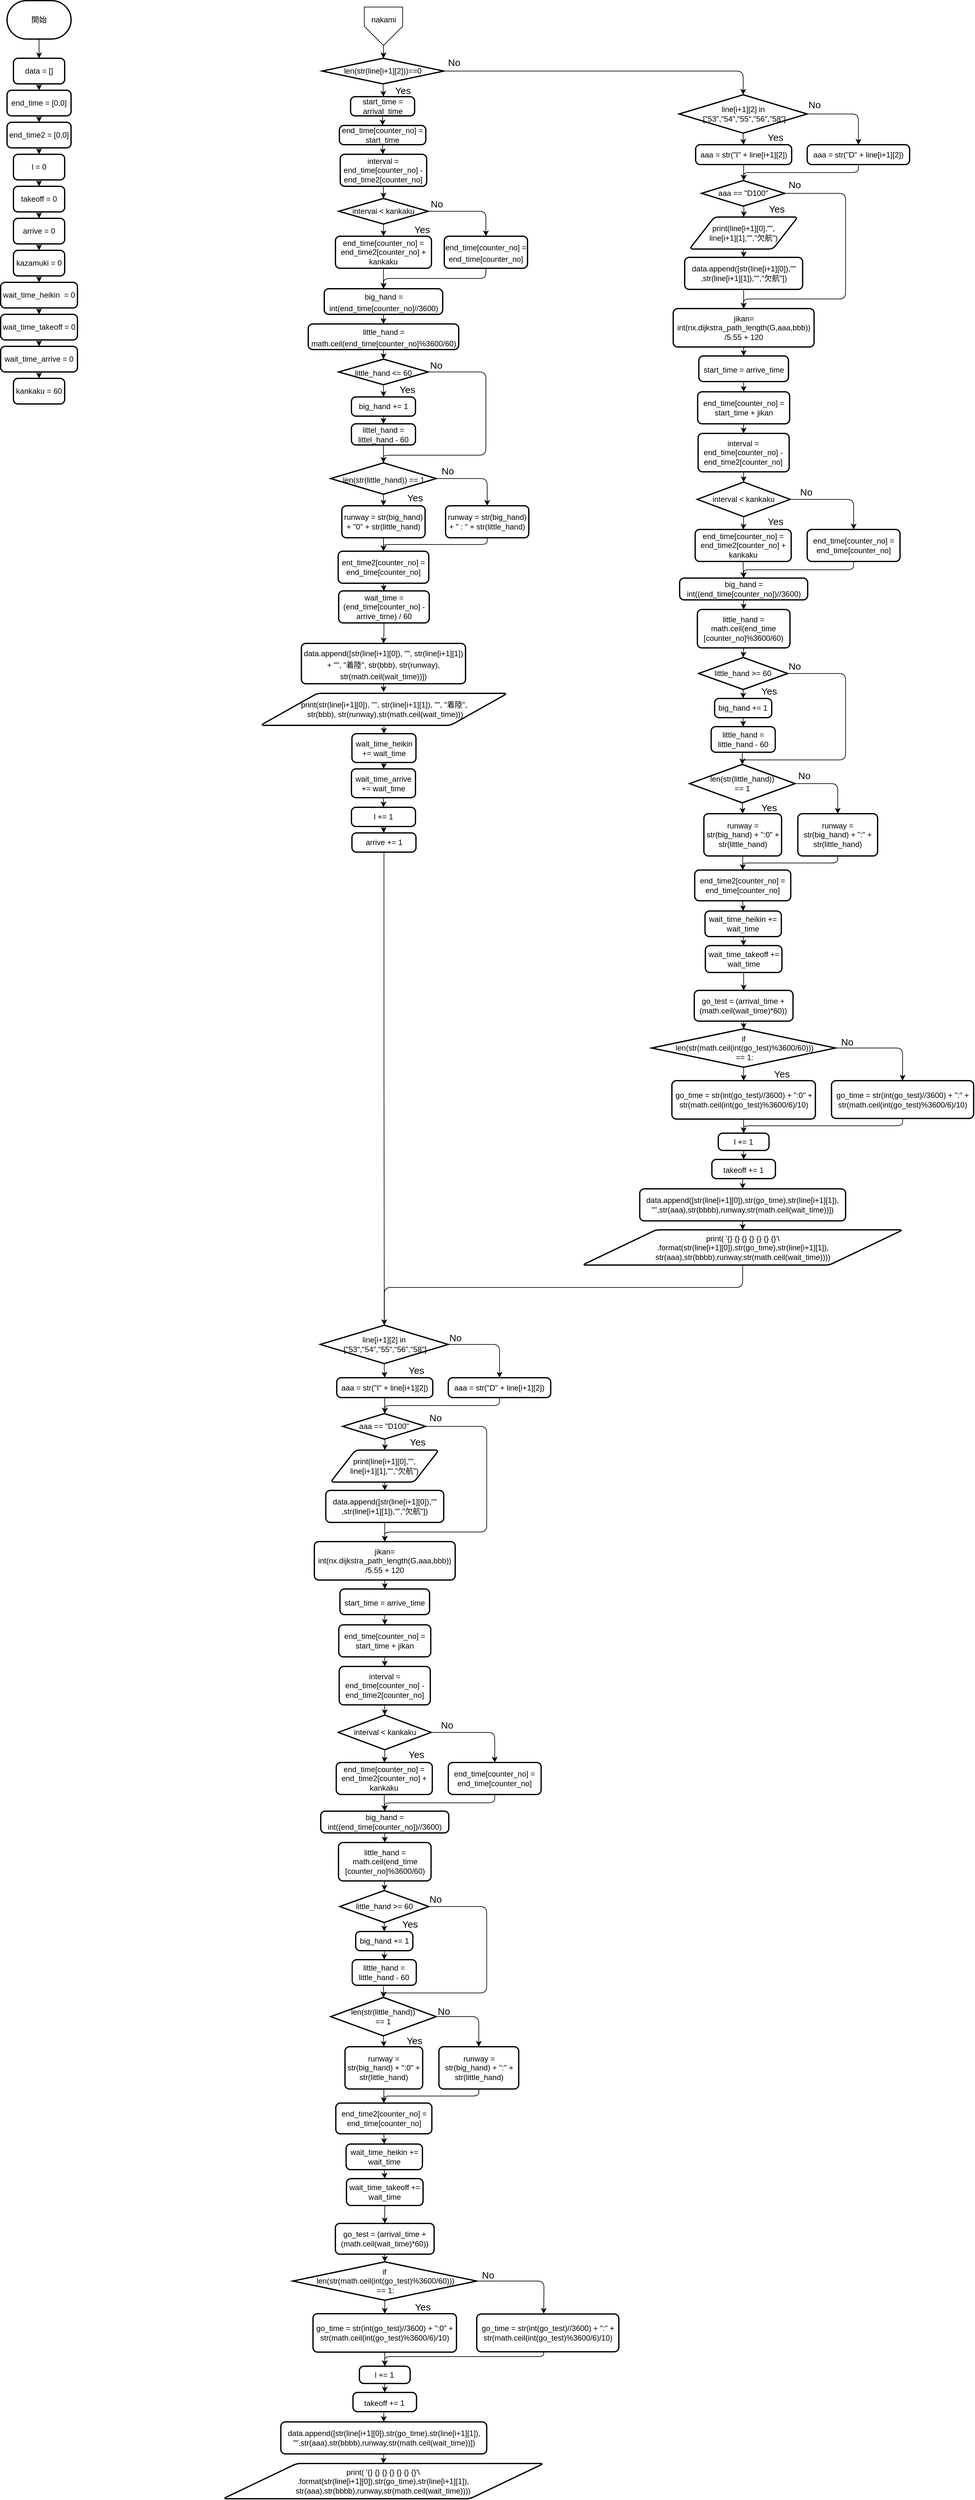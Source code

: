 <mxfile>
    <diagram id="rIQpAQx0PObGgsy0UetZ" name="ページ1">
        <mxGraphModel dx="2633" dy="1491" grid="1" gridSize="10" guides="1" tooltips="1" connect="1" arrows="1" fold="1" page="1" pageScale="1" pageWidth="827" pageHeight="1169" math="0" shadow="0">
            <root>
                <mxCell id="0"/>
                <mxCell id="1" parent="0"/>
                <mxCell id="90" style="edgeStyle=none;html=1;exitX=0.5;exitY=1;exitDx=0;exitDy=0;exitPerimeter=0;" parent="1" source="5" target="42" edge="1">
                    <mxGeometry relative="1" as="geometry"/>
                </mxCell>
                <mxCell id="5" value="開始" style="strokeWidth=2;html=1;shape=mxgraph.flowchart.terminator;whiteSpace=wrap;" parent="1" vertex="1">
                    <mxGeometry x="52" y="10" width="100" height="60" as="geometry"/>
                </mxCell>
                <mxCell id="8" value="" style="group" parent="1" vertex="1" connectable="0">
                    <mxGeometry x="610" y="20" width="60" height="60" as="geometry"/>
                </mxCell>
                <mxCell id="6" value="" style="verticalLabelPosition=bottom;verticalAlign=top;html=1;shape=offPageConnector;rounded=0;size=0.5;" parent="8" vertex="1">
                    <mxGeometry width="60" height="60" as="geometry"/>
                </mxCell>
                <mxCell id="7" value="nakami" style="text;html=1;resizable=0;autosize=1;align=center;verticalAlign=middle;points=[];fillColor=none;strokeColor=none;rounded=0;" parent="8" vertex="1">
                    <mxGeometry x="5" y="10" width="50" height="20" as="geometry"/>
                </mxCell>
                <mxCell id="30" value="" style="edgeStyle=none;html=1;" parent="1" source="6" edge="1">
                    <mxGeometry relative="1" as="geometry">
                        <mxPoint x="640" y="100" as="targetPoint"/>
                    </mxGeometry>
                </mxCell>
                <mxCell id="31" style="edgeStyle=none;html=1;exitX=0.5;exitY=1;exitDx=0;exitDy=0;entryX=0.5;entryY=0;entryDx=0;entryDy=0;entryPerimeter=0;" parent="1" source="6" edge="1">
                    <mxGeometry relative="1" as="geometry">
                        <mxPoint x="640" y="100" as="targetPoint"/>
                    </mxGeometry>
                </mxCell>
                <mxCell id="55" style="edgeStyle=none;html=1;exitX=0.5;exitY=1;exitDx=0;exitDy=0;entryX=0.5;entryY=0;entryDx=0;entryDy=0;" parent="1" source="42" target="43" edge="1">
                    <mxGeometry relative="1" as="geometry"/>
                </mxCell>
                <mxCell id="42" value="data = []" style="rounded=1;whiteSpace=wrap;html=1;absoluteArcSize=1;arcSize=14;strokeWidth=2;" parent="1" vertex="1">
                    <mxGeometry x="62" y="100" width="80" height="40" as="geometry"/>
                </mxCell>
                <mxCell id="56" style="edgeStyle=none;html=1;exitX=0.5;exitY=1;exitDx=0;exitDy=0;entryX=0.5;entryY=0;entryDx=0;entryDy=0;" parent="1" source="43" target="44" edge="1">
                    <mxGeometry relative="1" as="geometry"/>
                </mxCell>
                <mxCell id="43" value="&lt;span&gt;end_time = [0,0]&lt;/span&gt;" style="rounded=1;whiteSpace=wrap;html=1;absoluteArcSize=1;arcSize=14;strokeWidth=2;" parent="1" vertex="1">
                    <mxGeometry x="52" y="150" width="100" height="40" as="geometry"/>
                </mxCell>
                <mxCell id="57" style="edgeStyle=none;html=1;exitX=0.5;exitY=1;exitDx=0;exitDy=0;entryX=0.5;entryY=0;entryDx=0;entryDy=0;" parent="1" source="44" target="45" edge="1">
                    <mxGeometry relative="1" as="geometry"/>
                </mxCell>
                <mxCell id="44" value="&lt;span&gt;end_time2 = [0,0]&lt;/span&gt;" style="rounded=1;whiteSpace=wrap;html=1;absoluteArcSize=1;arcSize=14;strokeWidth=2;" parent="1" vertex="1">
                    <mxGeometry x="52" y="200" width="100" height="40" as="geometry"/>
                </mxCell>
                <mxCell id="65" style="edgeStyle=none;html=1;exitX=0.5;exitY=1;exitDx=0;exitDy=0;" parent="1" source="45" target="46" edge="1">
                    <mxGeometry relative="1" as="geometry"/>
                </mxCell>
                <mxCell id="45" value="l = 0" style="rounded=1;whiteSpace=wrap;html=1;absoluteArcSize=1;arcSize=14;strokeWidth=2;" parent="1" vertex="1">
                    <mxGeometry x="62" y="250" width="80" height="40" as="geometry"/>
                </mxCell>
                <mxCell id="46" value="&lt;span&gt;takeoff = 0&lt;/span&gt;" style="rounded=1;whiteSpace=wrap;html=1;absoluteArcSize=1;arcSize=14;strokeWidth=2;direction=west;" parent="1" vertex="1">
                    <mxGeometry x="62" y="300" width="80" height="40" as="geometry"/>
                </mxCell>
                <mxCell id="60" style="edgeStyle=none;html=1;exitX=0.5;exitY=1;exitDx=0;exitDy=0;entryX=0.5;entryY=0;entryDx=0;entryDy=0;" parent="1" target="48" edge="1">
                    <mxGeometry relative="1" as="geometry">
                        <mxPoint x="102" y="390" as="sourcePoint"/>
                    </mxGeometry>
                </mxCell>
                <mxCell id="61" style="edgeStyle=none;html=1;exitX=0.5;exitY=1;exitDx=0;exitDy=0;entryX=0.5;entryY=0;entryDx=0;entryDy=0;" parent="1" source="48" target="49" edge="1">
                    <mxGeometry relative="1" as="geometry"/>
                </mxCell>
                <mxCell id="48" value="&lt;span&gt;kazamuki = 0&lt;/span&gt;" style="rounded=1;whiteSpace=wrap;html=1;absoluteArcSize=1;arcSize=14;strokeWidth=2;" parent="1" vertex="1">
                    <mxGeometry x="62" y="400" width="80" height="40" as="geometry"/>
                </mxCell>
                <mxCell id="62" style="edgeStyle=none;html=1;exitX=0.5;exitY=1;exitDx=0;exitDy=0;entryX=0.5;entryY=0;entryDx=0;entryDy=0;" parent="1" source="49" target="50" edge="1">
                    <mxGeometry relative="1" as="geometry"/>
                </mxCell>
                <mxCell id="49" value="&lt;span&gt;wait_time_heikin&amp;nbsp; = 0&lt;/span&gt;" style="rounded=1;whiteSpace=wrap;html=1;absoluteArcSize=1;arcSize=14;strokeWidth=2;" parent="1" vertex="1">
                    <mxGeometry x="42" y="450" width="120" height="40" as="geometry"/>
                </mxCell>
                <mxCell id="63" style="edgeStyle=none;html=1;exitX=0.5;exitY=1;exitDx=0;exitDy=0;entryX=0.5;entryY=0;entryDx=0;entryDy=0;" parent="1" source="50" target="51" edge="1">
                    <mxGeometry relative="1" as="geometry"/>
                </mxCell>
                <mxCell id="50" value="&lt;span&gt;wait_time_takeoff = 0&lt;/span&gt;" style="rounded=1;whiteSpace=wrap;html=1;absoluteArcSize=1;arcSize=14;strokeWidth=2;" parent="1" vertex="1">
                    <mxGeometry x="42" y="500" width="120" height="40" as="geometry"/>
                </mxCell>
                <mxCell id="64" style="edgeStyle=none;html=1;exitX=0.5;exitY=1;exitDx=0;exitDy=0;entryX=0.5;entryY=0;entryDx=0;entryDy=0;" parent="1" source="51" target="52" edge="1">
                    <mxGeometry relative="1" as="geometry"/>
                </mxCell>
                <mxCell id="51" value="&lt;span&gt;wait_time_arrive = 0&lt;/span&gt;" style="rounded=1;whiteSpace=wrap;html=1;absoluteArcSize=1;arcSize=14;strokeWidth=2;" parent="1" vertex="1">
                    <mxGeometry x="42" y="550" width="120" height="40" as="geometry"/>
                </mxCell>
                <mxCell id="52" value="&lt;span&gt;kankaku = 60&lt;/span&gt;" style="rounded=1;whiteSpace=wrap;html=1;absoluteArcSize=1;arcSize=14;strokeWidth=2;" parent="1" vertex="1">
                    <mxGeometry x="62" y="600" width="80" height="40" as="geometry"/>
                </mxCell>
                <mxCell id="73" value="arrive = 0" style="rounded=1;whiteSpace=wrap;html=1;absoluteArcSize=1;arcSize=14;strokeWidth=2;" parent="1" vertex="1">
                    <mxGeometry x="62" y="350" width="80" height="40" as="geometry"/>
                </mxCell>
                <mxCell id="76" style="edgeStyle=none;html=1;exitX=0.5;exitY=1;exitDx=0;exitDy=0;" parent="1" edge="1">
                    <mxGeometry relative="1" as="geometry">
                        <mxPoint x="101.95" y="340" as="sourcePoint"/>
                        <mxPoint x="101.95" y="350" as="targetPoint"/>
                        <Array as="points">
                            <mxPoint x="101.95" y="340"/>
                        </Array>
                    </mxGeometry>
                </mxCell>
                <mxCell id="100" style="edgeStyle=none;html=1;exitX=0.5;exitY=1;exitDx=0;exitDy=0;exitPerimeter=0;" parent="1" source="91" edge="1">
                    <mxGeometry relative="1" as="geometry">
                        <mxPoint x="639.889" y="160" as="targetPoint"/>
                    </mxGeometry>
                </mxCell>
                <mxCell id="339" style="edgeStyle=orthogonalEdgeStyle;html=1;fontSize=12;fontColor=default;" edge="1" parent="1" source="91" target="262">
                    <mxGeometry relative="1" as="geometry"/>
                </mxCell>
                <mxCell id="91" value="len(str(line[i+1][2]))==0" style="strokeWidth=2;html=1;shape=mxgraph.flowchart.decision;whiteSpace=wrap;" parent="1" vertex="1">
                    <mxGeometry x="544.33" y="100" width="190" height="40" as="geometry"/>
                </mxCell>
                <mxCell id="103" style="edgeStyle=none;html=1;exitX=0.5;exitY=1;exitDx=0;exitDy=0;entryX=0.5;entryY=0;entryDx=0;entryDy=0;fontSize=15;" parent="1" source="92" target="95" edge="1">
                    <mxGeometry relative="1" as="geometry"/>
                </mxCell>
                <mxCell id="92" value="start_time = arrival_time" style="rounded=1;whiteSpace=wrap;html=1;absoluteArcSize=1;arcSize=14;strokeWidth=2;" parent="1" vertex="1">
                    <mxGeometry x="588.64" y="160" width="100" height="30" as="geometry"/>
                </mxCell>
                <mxCell id="105" style="edgeStyle=none;html=1;exitX=0.5;exitY=1;exitDx=0;exitDy=0;fontSize=15;" parent="1" source="93" target="97" edge="1">
                    <mxGeometry relative="1" as="geometry"/>
                </mxCell>
                <mxCell id="93" value="interval = end_time[counter_no] - end_time2[counter_no]" style="rounded=1;whiteSpace=wrap;html=1;absoluteArcSize=1;arcSize=14;strokeWidth=2;" parent="1" vertex="1">
                    <mxGeometry x="572.48" y="250" width="135" height="50" as="geometry"/>
                </mxCell>
                <mxCell id="104" style="edgeStyle=none;html=1;exitX=0.5;exitY=1;exitDx=0;exitDy=0;fontSize=15;" parent="1" source="95" target="93" edge="1">
                    <mxGeometry relative="1" as="geometry">
                        <mxPoint x="639.889" y="250" as="targetPoint"/>
                    </mxGeometry>
                </mxCell>
                <mxCell id="95" value="end_time[counter_no] = start_time" style="rounded=1;whiteSpace=wrap;html=1;absoluteArcSize=1;arcSize=14;strokeWidth=2;" parent="1" vertex="1">
                    <mxGeometry x="571.14" y="205" width="135" height="30" as="geometry"/>
                </mxCell>
                <mxCell id="101" style="edgeStyle=none;html=1;exitX=0.5;exitY=1;exitDx=0;exitDy=0;exitPerimeter=0;entryX=0.5;entryY=0;entryDx=0;entryDy=0;" parent="1" source="97" target="98" edge="1">
                    <mxGeometry relative="1" as="geometry"/>
                </mxCell>
                <mxCell id="112" style="edgeStyle=orthogonalEdgeStyle;html=1;exitX=1;exitY=0.5;exitDx=0;exitDy=0;exitPerimeter=0;entryX=0.5;entryY=0;entryDx=0;entryDy=0;fontSize=15;" parent="1" source="97" target="106" edge="1">
                    <mxGeometry relative="1" as="geometry"/>
                </mxCell>
                <mxCell id="97" value="intervai &amp;lt; kankaku" style="strokeWidth=2;html=1;shape=mxgraph.flowchart.decision;whiteSpace=wrap;" parent="1" vertex="1">
                    <mxGeometry x="570" y="319" width="140" height="40" as="geometry"/>
                </mxCell>
                <mxCell id="114" style="edgeStyle=orthogonalEdgeStyle;html=1;exitX=0.5;exitY=1;exitDx=0;exitDy=0;fontSize=15;" parent="1" source="98" edge="1">
                    <mxGeometry relative="1" as="geometry">
                        <mxPoint x="639.889" y="460" as="targetPoint"/>
                    </mxGeometry>
                </mxCell>
                <mxCell id="98" value="end_time[counter_no] = end_time2[counter_no] + kankaku" style="rounded=1;whiteSpace=wrap;html=1;absoluteArcSize=1;arcSize=14;strokeWidth=2;" parent="1" vertex="1">
                    <mxGeometry x="565" y="378" width="150" height="50" as="geometry"/>
                </mxCell>
                <mxCell id="102" value="&lt;font style=&quot;font-size: 15px&quot;&gt;Yes&lt;/font&gt;" style="text;html=1;align=center;verticalAlign=middle;resizable=0;points=[];autosize=1;strokeColor=none;fillColor=none;" parent="1" vertex="1">
                    <mxGeometry x="680" y="357" width="40" height="20" as="geometry"/>
                </mxCell>
                <mxCell id="113" style="edgeStyle=orthogonalEdgeStyle;html=1;exitX=0.5;exitY=1;exitDx=0;exitDy=0;fontSize=15;" parent="1" source="106" edge="1">
                    <mxGeometry relative="1" as="geometry">
                        <mxPoint x="640" y="460" as="targetPoint"/>
                    </mxGeometry>
                </mxCell>
                <mxCell id="106" value="&lt;font style=&quot;font-size: 12px&quot;&gt;end_time[counter_no] = end_time[counter_no]&lt;/font&gt;" style="rounded=1;whiteSpace=wrap;html=1;absoluteArcSize=1;arcSize=14;strokeWidth=2;fontSize=15;" parent="1" vertex="1">
                    <mxGeometry x="735" y="378" width="130" height="50" as="geometry"/>
                </mxCell>
                <mxCell id="111" value="&lt;font style=&quot;font-size: 15px&quot;&gt;No&lt;/font&gt;" style="text;html=1;align=center;verticalAlign=middle;resizable=0;points=[];autosize=1;strokeColor=none;fillColor=none;fontSize=12;" parent="1" vertex="1">
                    <mxGeometry x="708" y="317" width="30" height="20" as="geometry"/>
                </mxCell>
                <mxCell id="117" style="edgeStyle=orthogonalEdgeStyle;html=1;exitX=0.5;exitY=1;exitDx=0;exitDy=0;entryX=0.5;entryY=0;entryDx=0;entryDy=0;fontSize=12;" parent="1" source="115" target="116" edge="1">
                    <mxGeometry relative="1" as="geometry"/>
                </mxCell>
                <mxCell id="115" value="&lt;font style=&quot;font-size: 12px&quot;&gt;big_hand = int(end_time[counter_no]//3600)&lt;/font&gt;" style="rounded=1;whiteSpace=wrap;html=1;absoluteArcSize=1;arcSize=14;strokeWidth=2;fontSize=15;" parent="1" vertex="1">
                    <mxGeometry x="547.5" y="460" width="185" height="40" as="geometry"/>
                </mxCell>
                <mxCell id="122" style="edgeStyle=orthogonalEdgeStyle;html=1;exitX=0.5;exitY=1;exitDx=0;exitDy=0;entryX=0.5;entryY=0;entryDx=0;entryDy=0;entryPerimeter=0;fontSize=12;" parent="1" source="116" target="121" edge="1">
                    <mxGeometry relative="1" as="geometry"/>
                </mxCell>
                <mxCell id="116" value="&lt;font style=&quot;font-size: 12px&quot;&gt;little_hand = math.ceil(end_time[counter_no]%3600/60)&lt;/font&gt;" style="rounded=1;whiteSpace=wrap;html=1;absoluteArcSize=1;arcSize=14;strokeWidth=2;fontSize=15;" parent="1" vertex="1">
                    <mxGeometry x="522.5" y="515" width="235" height="40" as="geometry"/>
                </mxCell>
                <mxCell id="118" value="&lt;font style=&quot;font-size: 15px&quot;&gt;Yes&lt;/font&gt;" style="text;html=1;align=center;verticalAlign=middle;resizable=0;points=[];autosize=1;strokeColor=none;fillColor=none;fontSize=12;" parent="1" vertex="1">
                    <mxGeometry x="650" y="140" width="40" height="20" as="geometry"/>
                </mxCell>
                <mxCell id="124" style="edgeStyle=orthogonalEdgeStyle;html=1;exitX=0.5;exitY=1;exitDx=0;exitDy=0;exitPerimeter=0;entryX=0.5;entryY=0;entryDx=0;entryDy=0;fontSize=12;" parent="1" source="121" target="123" edge="1">
                    <mxGeometry relative="1" as="geometry"/>
                </mxCell>
                <mxCell id="130" style="edgeStyle=orthogonalEdgeStyle;html=1;exitX=1;exitY=0.5;exitDx=0;exitDy=0;exitPerimeter=0;fontSize=15;" parent="1" target="129" edge="1">
                    <mxGeometry relative="1" as="geometry">
                        <mxPoint x="640" y="720" as="targetPoint"/>
                        <mxPoint x="710" y="590" as="sourcePoint"/>
                        <Array as="points">
                            <mxPoint x="800" y="590"/>
                            <mxPoint x="800" y="720"/>
                            <mxPoint x="640" y="720"/>
                        </Array>
                    </mxGeometry>
                </mxCell>
                <mxCell id="121" value="&lt;font style=&quot;font-size: 12px&quot;&gt;little_hand &amp;lt;= 60&lt;/font&gt;" style="strokeWidth=2;html=1;shape=mxgraph.flowchart.decision;whiteSpace=wrap;fontSize=15;" parent="1" vertex="1">
                    <mxGeometry x="570" y="570" width="140" height="40" as="geometry"/>
                </mxCell>
                <mxCell id="126" style="edgeStyle=orthogonalEdgeStyle;html=1;exitX=0.5;exitY=1;exitDx=0;exitDy=0;fontSize=12;" parent="1" source="123" target="125" edge="1">
                    <mxGeometry relative="1" as="geometry"/>
                </mxCell>
                <mxCell id="123" value="big_hand += 1" style="rounded=1;whiteSpace=wrap;html=1;absoluteArcSize=1;arcSize=14;strokeWidth=2;fontSize=12;" parent="1" vertex="1">
                    <mxGeometry x="590" y="629" width="100" height="30" as="geometry"/>
                </mxCell>
                <mxCell id="131" style="edgeStyle=orthogonalEdgeStyle;html=1;exitX=0.5;exitY=1;exitDx=0;exitDy=0;entryX=0.5;entryY=0;entryDx=0;entryDy=0;entryPerimeter=0;fontSize=15;" parent="1" source="125" target="129" edge="1">
                    <mxGeometry relative="1" as="geometry"/>
                </mxCell>
                <mxCell id="125" value="littel_hand = littel_hand - 60" style="rounded=1;whiteSpace=wrap;html=1;absoluteArcSize=1;arcSize=14;strokeWidth=2;fontSize=12;" parent="1" vertex="1">
                    <mxGeometry x="590" y="671" width="100" height="33" as="geometry"/>
                </mxCell>
                <mxCell id="127" value="&lt;font style=&quot;font-size: 15px&quot;&gt;Yes&lt;/font&gt;" style="text;html=1;align=center;verticalAlign=middle;resizable=0;points=[];autosize=1;strokeColor=none;fillColor=none;fontSize=12;" parent="1" vertex="1">
                    <mxGeometry x="657" y="607" width="40" height="20" as="geometry"/>
                </mxCell>
                <mxCell id="134" style="edgeStyle=orthogonalEdgeStyle;html=1;exitX=0.5;exitY=1;exitDx=0;exitDy=0;exitPerimeter=0;entryX=0.5;entryY=0;entryDx=0;entryDy=0;fontSize=12;" parent="1" source="129" target="133" edge="1">
                    <mxGeometry relative="1" as="geometry"/>
                </mxCell>
                <mxCell id="138" style="edgeStyle=orthogonalEdgeStyle;html=1;exitX=1;exitY=0.5;exitDx=0;exitDy=0;exitPerimeter=0;entryX=0.5;entryY=0;entryDx=0;entryDy=0;fontSize=12;" parent="1" source="129" target="137" edge="1">
                    <mxGeometry relative="1" as="geometry"/>
                </mxCell>
                <mxCell id="129" value="&lt;font style=&quot;font-size: 12px&quot;&gt;len(str(little_hand)) == 1&lt;/font&gt;" style="strokeWidth=2;html=1;shape=mxgraph.flowchart.decision;whiteSpace=wrap;fontSize=15;" parent="1" vertex="1">
                    <mxGeometry x="557.5" y="732" width="165" height="49" as="geometry"/>
                </mxCell>
                <mxCell id="132" value="No" style="text;html=1;align=center;verticalAlign=middle;resizable=0;points=[];autosize=1;strokeColor=none;fillColor=none;fontSize=15;" parent="1" vertex="1">
                    <mxGeometry x="707" y="569" width="30" height="20" as="geometry"/>
                </mxCell>
                <mxCell id="141" style="edgeStyle=orthogonalEdgeStyle;html=1;exitX=0.5;exitY=1;exitDx=0;exitDy=0;entryX=0.5;entryY=0;entryDx=0;entryDy=0;fontSize=12;" parent="1" source="133" target="139" edge="1">
                    <mxGeometry relative="1" as="geometry"/>
                </mxCell>
                <mxCell id="133" value="runway = str(big_hand) + &quot;0&quot; + str(little_hand)" style="rounded=1;whiteSpace=wrap;html=1;absoluteArcSize=1;arcSize=14;strokeWidth=2;fontSize=12;" parent="1" vertex="1">
                    <mxGeometry x="575" y="799" width="130" height="50" as="geometry"/>
                </mxCell>
                <mxCell id="135" value="&lt;font style=&quot;font-size: 15px&quot;&gt;Yes&lt;/font&gt;" style="text;html=1;align=center;verticalAlign=middle;resizable=0;points=[];autosize=1;strokeColor=none;fillColor=none;fontSize=12;" parent="1" vertex="1">
                    <mxGeometry x="669" y="776" width="40" height="20" as="geometry"/>
                </mxCell>
                <mxCell id="140" style="edgeStyle=orthogonalEdgeStyle;html=1;exitX=0.5;exitY=1;exitDx=0;exitDy=0;entryX=0.5;entryY=0;entryDx=0;entryDy=0;fontSize=12;" parent="1" source="137" target="139" edge="1">
                    <mxGeometry relative="1" as="geometry"/>
                </mxCell>
                <mxCell id="137" value="&lt;span&gt;runway = str(big_hand) + &quot; : &quot; + str(little_hand)&lt;/span&gt;" style="rounded=1;whiteSpace=wrap;html=1;absoluteArcSize=1;arcSize=14;strokeWidth=2;fontSize=12;" parent="1" vertex="1">
                    <mxGeometry x="737" y="799" width="130" height="50" as="geometry"/>
                </mxCell>
                <mxCell id="144" style="edgeStyle=orthogonalEdgeStyle;html=1;exitX=0.5;exitY=1;exitDx=0;exitDy=0;entryX=0.5;entryY=0;entryDx=0;entryDy=0;fontSize=15;" parent="1" source="139" target="143" edge="1">
                    <mxGeometry relative="1" as="geometry"/>
                </mxCell>
                <mxCell id="139" value="ent_time2[counter_no] = end_time[counter_no]" style="rounded=1;whiteSpace=wrap;html=1;absoluteArcSize=1;arcSize=14;strokeWidth=2;fontSize=12;" parent="1" vertex="1">
                    <mxGeometry x="569.25" y="870" width="141.5" height="50" as="geometry"/>
                </mxCell>
                <mxCell id="142" value="&lt;font style=&quot;font-size: 15px&quot;&gt;No&lt;/font&gt;" style="text;html=1;align=center;verticalAlign=middle;resizable=0;points=[];autosize=1;strokeColor=none;fillColor=none;fontSize=12;" parent="1" vertex="1">
                    <mxGeometry x="725" y="734" width="30" height="20" as="geometry"/>
                </mxCell>
                <mxCell id="146" style="edgeStyle=orthogonalEdgeStyle;html=1;exitX=0.5;exitY=1;exitDx=0;exitDy=0;entryX=0.5;entryY=0;entryDx=0;entryDy=0;fontSize=12;" parent="1" source="143" target="145" edge="1">
                    <mxGeometry relative="1" as="geometry"/>
                </mxCell>
                <mxCell id="143" value="wait_time = (end_time[counter_no] - arrive_time) / 60" style="rounded=1;whiteSpace=wrap;html=1;absoluteArcSize=1;arcSize=14;strokeWidth=2;fontSize=12;" parent="1" vertex="1">
                    <mxGeometry x="570" y="932" width="141.5" height="50" as="geometry"/>
                </mxCell>
                <mxCell id="149" style="edgeStyle=orthogonalEdgeStyle;html=1;exitX=0.5;exitY=1;exitDx=0;exitDy=0;fontSize=12;" parent="1" source="145" edge="1">
                    <mxGeometry relative="1" as="geometry">
                        <mxPoint x="640.333" y="1090" as="targetPoint"/>
                    </mxGeometry>
                </mxCell>
                <mxCell id="145" value="&lt;font style=&quot;font-size: 12px&quot;&gt;data.append([str(line[i+1][0]), &quot;&quot;, str(line[i+1][1]) + &quot;&quot;, &quot;着陸&quot;, str(bbb), str(runway), str(math.ceil(wait_time))])&lt;/font&gt;" style="rounded=1;whiteSpace=wrap;html=1;absoluteArcSize=1;arcSize=14;strokeWidth=2;fontSize=15;" parent="1" vertex="1">
                    <mxGeometry x="511.81" y="1014" width="256.37" height="63" as="geometry"/>
                </mxCell>
                <mxCell id="152" style="edgeStyle=orthogonalEdgeStyle;html=1;exitX=0.5;exitY=1;exitDx=0;exitDy=0;entryX=0.5;entryY=0;entryDx=0;entryDy=0;fontSize=12;" parent="1" source="148" target="150" edge="1">
                    <mxGeometry relative="1" as="geometry"/>
                </mxCell>
                <mxCell id="148" value="print(str(line[i+1][0]), &quot;&quot;, str(line[i+1][1]), &quot;&quot;, &quot;着陸&quot;,&lt;br&gt;&amp;nbsp;str(bbb), str(runway),str(math.ceil(wait_time)))" style="shape=parallelogram;html=1;strokeWidth=2;perimeter=parallelogramPerimeter;whiteSpace=wrap;rounded=1;arcSize=12;size=0.23;fontSize=12;" parent="1" vertex="1">
                    <mxGeometry x="447.89" y="1092" width="385.75" height="50" as="geometry"/>
                </mxCell>
                <mxCell id="153" style="edgeStyle=orthogonalEdgeStyle;html=1;exitX=0.5;exitY=1;exitDx=0;exitDy=0;entryX=0.5;entryY=0;entryDx=0;entryDy=0;fontSize=12;" parent="1" source="150" target="151" edge="1">
                    <mxGeometry relative="1" as="geometry"/>
                </mxCell>
                <mxCell id="150" value="wait_time_heikin += wait_time" style="rounded=1;whiteSpace=wrap;html=1;absoluteArcSize=1;arcSize=14;strokeWidth=2;fontSize=12;" parent="1" vertex="1">
                    <mxGeometry x="590.75" y="1155" width="100" height="45" as="geometry"/>
                </mxCell>
                <mxCell id="160" style="edgeStyle=orthogonalEdgeStyle;html=1;exitX=0.5;exitY=1;exitDx=0;exitDy=0;entryX=0.5;entryY=0;entryDx=0;entryDy=0;fontSize=15;" parent="1" source="151" target="154" edge="1">
                    <mxGeometry relative="1" as="geometry"/>
                </mxCell>
                <mxCell id="151" value="wait_time_arrive += wait_time" style="rounded=1;whiteSpace=wrap;html=1;absoluteArcSize=1;arcSize=14;strokeWidth=2;fontSize=12;" parent="1" vertex="1">
                    <mxGeometry x="590" y="1210" width="100" height="45" as="geometry"/>
                </mxCell>
                <mxCell id="161" style="edgeStyle=orthogonalEdgeStyle;html=1;exitX=0.5;exitY=1;exitDx=0;exitDy=0;entryX=0.5;entryY=0;entryDx=0;entryDy=0;fontSize=15;" parent="1" source="154" target="155" edge="1">
                    <mxGeometry relative="1" as="geometry"/>
                </mxCell>
                <mxCell id="154" value="l += 1" style="rounded=1;whiteSpace=wrap;html=1;absoluteArcSize=1;arcSize=14;strokeWidth=2;fontSize=12;" parent="1" vertex="1">
                    <mxGeometry x="590" y="1270" width="100" height="30" as="geometry"/>
                </mxCell>
                <mxCell id="340" style="edgeStyle=orthogonalEdgeStyle;html=1;exitX=0.5;exitY=1;exitDx=0;exitDy=0;fontSize=12;fontColor=default;" edge="1" parent="1" source="155" target="164">
                    <mxGeometry relative="1" as="geometry"/>
                </mxCell>
                <mxCell id="155" value="arrive += 1" style="rounded=1;whiteSpace=wrap;html=1;absoluteArcSize=1;arcSize=14;strokeWidth=2;fontSize=12;" parent="1" vertex="1">
                    <mxGeometry x="590.75" y="1310" width="100" height="30" as="geometry"/>
                </mxCell>
                <mxCell id="159" value="&lt;font style=&quot;font-size: 15px&quot;&gt;No&lt;/font&gt;" style="text;html=1;align=center;verticalAlign=middle;resizable=0;points=[];autosize=1;strokeColor=none;fillColor=none;fontSize=12;" parent="1" vertex="1">
                    <mxGeometry x="735" y="96" width="30" height="20" as="geometry"/>
                </mxCell>
                <mxCell id="169" style="edgeStyle=orthogonalEdgeStyle;html=1;exitX=0.5;exitY=1;exitDx=0;exitDy=0;exitPerimeter=0;fontSize=15;fontColor=default;" parent="1" source="164" target="166" edge="1">
                    <mxGeometry relative="1" as="geometry"/>
                </mxCell>
                <mxCell id="171" style="edgeStyle=orthogonalEdgeStyle;html=1;exitX=1;exitY=0.5;exitDx=0;exitDy=0;exitPerimeter=0;fontSize=12;fontColor=default;" parent="1" source="164" target="170" edge="1">
                    <mxGeometry relative="1" as="geometry"/>
                </mxCell>
                <mxCell id="164" value="line[i+1][2] in&lt;br&gt;&amp;nbsp;[&quot;53&quot;,&quot;54&quot;,&quot;55&quot;,&quot;56&quot;,&quot;58&quot;]" style="strokeWidth=2;html=1;shape=mxgraph.flowchart.decision;whiteSpace=wrap;fontSize=12;" parent="1" vertex="1">
                    <mxGeometry x="541.26" y="2079" width="200" height="60" as="geometry"/>
                </mxCell>
                <mxCell id="174" style="edgeStyle=orthogonalEdgeStyle;html=1;entryX=0.5;entryY=0;entryDx=0;entryDy=0;fontSize=12;fontColor=default;" parent="1" source="166" edge="1">
                    <mxGeometry relative="1" as="geometry">
                        <mxPoint x="642.01" y="2217" as="targetPoint"/>
                    </mxGeometry>
                </mxCell>
                <mxCell id="166" value="aaa = str(&quot;I&quot; + line[i+1][2])" style="rounded=1;whiteSpace=wrap;absoluteArcSize=1;arcSize=14;strokeWidth=2;labelBackgroundColor=none;labelBorderColor=none;fontSize=12;fontColor=default;" parent="1" vertex="1">
                    <mxGeometry x="567.0" y="2161" width="150.01" height="31" as="geometry"/>
                </mxCell>
                <mxCell id="168" value="&lt;font style=&quot;font-size: 15px&quot;&gt;Yes&lt;/font&gt;" style="text;html=1;align=center;verticalAlign=middle;resizable=0;points=[];autosize=1;strokeColor=none;fillColor=none;fontSize=12;fontColor=default;" parent="1" vertex="1">
                    <mxGeometry x="671.26" y="2139" width="40" height="20" as="geometry"/>
                </mxCell>
                <mxCell id="173" style="edgeStyle=orthogonalEdgeStyle;html=1;exitX=0.5;exitY=1;exitDx=0;exitDy=0;entryX=0.5;entryY=0;entryDx=0;entryDy=0;fontSize=12;fontColor=default;" parent="1" source="170" edge="1">
                    <mxGeometry relative="1" as="geometry">
                        <mxPoint x="642.01" y="2217" as="targetPoint"/>
                    </mxGeometry>
                </mxCell>
                <mxCell id="170" value="aaa = str(&quot;D&quot; + line[i+1][2])" style="rounded=1;whiteSpace=wrap;absoluteArcSize=1;arcSize=14;strokeWidth=2;labelBackgroundColor=none;labelBorderColor=none;fontSize=12;fontColor=default;" parent="1" vertex="1">
                    <mxGeometry x="741.26" y="2161" width="160" height="31" as="geometry"/>
                </mxCell>
                <mxCell id="177" style="edgeStyle=orthogonalEdgeStyle;html=1;exitX=0.5;exitY=1;exitDx=0;exitDy=0;entryX=0.5;entryY=0;entryDx=0;entryDy=0;fontSize=12;fontColor=default;labelBackgroundColor=none;" parent="1" target="176" edge="1">
                    <mxGeometry relative="1" as="geometry">
                        <mxPoint x="642.01" y="2253.0" as="sourcePoint"/>
                    </mxGeometry>
                </mxCell>
                <mxCell id="175" value="&lt;font style=&quot;font-size: 15px&quot;&gt;No&lt;/font&gt;" style="text;html=1;align=center;verticalAlign=middle;resizable=0;points=[];autosize=1;strokeColor=none;fillColor=none;fontSize=12;fontColor=default;" parent="1" vertex="1">
                    <mxGeometry x="737.26" y="2088" width="30" height="20" as="geometry"/>
                </mxCell>
                <mxCell id="179" style="edgeStyle=orthogonalEdgeStyle;html=1;exitX=0.5;exitY=1;exitDx=0;exitDy=0;entryX=0.5;entryY=0;entryDx=0;entryDy=0;fontSize=12;fontColor=default;labelBackgroundColor=none;" parent="1" source="176" target="178" edge="1">
                    <mxGeometry relative="1" as="geometry"/>
                </mxCell>
                <mxCell id="176" value="print(line[i+1][0],&quot;&quot;,&#10;line[i+1][1],&quot;&quot;,&quot;欠航&quot;)" style="shape=parallelogram;strokeWidth=2;perimeter=parallelogramPerimeter;whiteSpace=wrap;rounded=1;arcSize=12;size=0.23;labelBackgroundColor=none;labelBorderColor=none;fontSize=12;fontColor=default;" parent="1" vertex="1">
                    <mxGeometry x="557.39" y="2274" width="169.25" height="50" as="geometry"/>
                </mxCell>
                <mxCell id="182" style="edgeStyle=orthogonalEdgeStyle;html=1;exitX=0.5;exitY=1;exitDx=0;exitDy=0;entryX=0.5;entryY=0;entryDx=0;entryDy=0;fontSize=12;fontColor=default;labelBackgroundColor=none;" parent="1" source="178" target="181" edge="1">
                    <mxGeometry relative="1" as="geometry"/>
                </mxCell>
                <mxCell id="178" value="data.append([str(line[i+1][0]),&quot;&quot;&#10;,str(line[i+1][1]),&quot;&quot;,&quot;欠航&quot;])" style="rounded=1;whiteSpace=wrap;absoluteArcSize=1;arcSize=14;strokeWidth=2;labelBackgroundColor=none;labelBorderColor=none;fontSize=12;fontColor=default;" parent="1" vertex="1">
                    <mxGeometry x="549.9" y="2337" width="184.24" height="50" as="geometry"/>
                </mxCell>
                <mxCell id="183" style="edgeStyle=orthogonalEdgeStyle;html=1;exitX=1;exitY=0.5;exitDx=0;exitDy=0;exitPerimeter=0;fontSize=12;fontColor=default;entryX=0.5;entryY=0;entryDx=0;entryDy=0;labelBackgroundColor=none;" parent="1" source="180" target="181" edge="1">
                    <mxGeometry relative="1" as="geometry">
                        <mxPoint x="631.26" y="2392" as="targetPoint"/>
                        <Array as="points">
                            <mxPoint x="801.26" y="2237"/>
                            <mxPoint x="801.26" y="2402"/>
                            <mxPoint x="642.26" y="2402"/>
                        </Array>
                    </mxGeometry>
                </mxCell>
                <mxCell id="180" value="&lt;span&gt;aaa == &quot;D100&quot;&lt;/span&gt;" style="strokeWidth=2;html=1;shape=mxgraph.flowchart.decision;whiteSpace=wrap;labelBackgroundColor=none;labelBorderColor=none;fontSize=12;fontColor=default;" parent="1" vertex="1">
                    <mxGeometry x="576.26" y="2217" width="130" height="40" as="geometry"/>
                </mxCell>
                <mxCell id="188" style="edgeStyle=orthogonalEdgeStyle;html=1;exitX=0.5;exitY=1;exitDx=0;exitDy=0;entryX=0.5;entryY=0;entryDx=0;entryDy=0;fontSize=12;fontColor=default;" parent="1" source="181" target="187" edge="1">
                    <mxGeometry relative="1" as="geometry"/>
                </mxCell>
                <mxCell id="181" value="jikan=&#10;int(nx.dijkstra_path_length(G,aaa,bbb))&#10;/5.55 + 120" style="rounded=1;whiteSpace=wrap;absoluteArcSize=1;arcSize=14;strokeWidth=2;labelBackgroundColor=none;labelBorderColor=none;fontSize=12;fontColor=default;" parent="1" vertex="1">
                    <mxGeometry x="532.02" y="2417" width="220" height="60" as="geometry"/>
                </mxCell>
                <mxCell id="185" value="&lt;font style=&quot;font-size: 15px&quot;&gt;Yes&lt;/font&gt;" style="text;html=1;align=center;verticalAlign=middle;resizable=0;points=[];autosize=1;strokeColor=none;fillColor=none;fontSize=12;fontColor=default;labelBackgroundColor=none;" parent="1" vertex="1">
                    <mxGeometry x="673.26" y="2251" width="40" height="20" as="geometry"/>
                </mxCell>
                <mxCell id="186" value="No" style="text;html=1;align=center;verticalAlign=middle;resizable=0;points=[];autosize=1;strokeColor=none;fillColor=none;fontSize=15;fontColor=default;" parent="1" vertex="1">
                    <mxGeometry x="706.26" y="2213" width="30" height="20" as="geometry"/>
                </mxCell>
                <mxCell id="190" style="edgeStyle=orthogonalEdgeStyle;html=1;exitX=0.5;exitY=1;exitDx=0;exitDy=0;entryX=0.5;entryY=0;entryDx=0;entryDy=0;fontSize=12;fontColor=default;labelBackgroundColor=none;" parent="1" source="187" target="189" edge="1">
                    <mxGeometry relative="1" as="geometry"/>
                </mxCell>
                <mxCell id="187" value="&lt;font style=&quot;font-size: 12px&quot;&gt;start_time = arrive_time&lt;/font&gt;" style="rounded=1;whiteSpace=wrap;html=1;absoluteArcSize=1;arcSize=14;strokeWidth=2;labelBackgroundColor=default;labelBorderColor=none;fontSize=15;fontColor=default;" parent="1" vertex="1">
                    <mxGeometry x="572.02" y="2491" width="140" height="40" as="geometry"/>
                </mxCell>
                <mxCell id="192" style="edgeStyle=orthogonalEdgeStyle;html=1;exitX=0.5;exitY=1;exitDx=0;exitDy=0;entryX=0.5;entryY=0;entryDx=0;entryDy=0;fontSize=12;fontColor=default;labelBackgroundColor=none;" parent="1" source="189" target="191" edge="1">
                    <mxGeometry relative="1" as="geometry"/>
                </mxCell>
                <mxCell id="189" value="end_time[counter_no] = start_time + jikan" style="rounded=1;whiteSpace=wrap;absoluteArcSize=1;arcSize=14;strokeWidth=2;labelBackgroundColor=none;labelBorderColor=none;fontSize=12;fontColor=default;" parent="1" vertex="1">
                    <mxGeometry x="570.18" y="2547" width="143.68" height="50" as="geometry"/>
                </mxCell>
                <mxCell id="196" style="edgeStyle=orthogonalEdgeStyle;html=1;exitX=0.5;exitY=1;exitDx=0;exitDy=0;entryX=0.5;entryY=0;entryDx=0;entryDy=0;entryPerimeter=0;fontSize=12;fontColor=default;labelBackgroundColor=none;" parent="1" source="191" target="194" edge="1">
                    <mxGeometry relative="1" as="geometry"/>
                </mxCell>
                <mxCell id="191" value="interval = end_time[counter_no] - end_time2[counter_no]" style="rounded=1;whiteSpace=wrap;absoluteArcSize=1;arcSize=14;strokeWidth=2;labelBackgroundColor=none;labelBorderColor=none;fontSize=12;fontColor=default;" parent="1" vertex="1">
                    <mxGeometry x="570.87" y="2612" width="142.26" height="60" as="geometry"/>
                </mxCell>
                <mxCell id="198" style="edgeStyle=orthogonalEdgeStyle;html=1;exitX=0.5;exitY=1;exitDx=0;exitDy=0;exitPerimeter=0;entryX=0.5;entryY=0;entryDx=0;entryDy=0;fontSize=12;fontColor=default;labelBackgroundColor=none;" parent="1" source="194" target="197" edge="1">
                    <mxGeometry relative="1" as="geometry"/>
                </mxCell>
                <mxCell id="205" style="edgeStyle=orthogonalEdgeStyle;html=1;fontSize=15;fontColor=default;labelBackgroundColor=none;" parent="1" source="194" target="200" edge="1">
                    <mxGeometry relative="1" as="geometry"/>
                </mxCell>
                <mxCell id="194" value="interval &amp;lt; kankaku" style="strokeWidth=2;html=1;shape=mxgraph.flowchart.decision;whiteSpace=wrap;labelBackgroundColor=none;labelBorderColor=none;fontSize=12;fontColor=default;" parent="1" vertex="1">
                    <mxGeometry x="569.5" y="2688" width="145" height="54" as="geometry"/>
                </mxCell>
                <mxCell id="207" style="edgeStyle=orthogonalEdgeStyle;html=1;exitX=0.5;exitY=1;exitDx=0;exitDy=0;entryX=0.5;entryY=0;entryDx=0;entryDy=0;fontSize=15;fontColor=default;labelBackgroundColor=none;" parent="1" source="197" target="206" edge="1">
                    <mxGeometry relative="1" as="geometry"/>
                </mxCell>
                <mxCell id="197" value="end_time[counter_no] = end_time2[counter_no] + kankaku" style="rounded=1;whiteSpace=wrap;absoluteArcSize=1;arcSize=14;strokeWidth=2;labelBackgroundColor=none;labelBorderColor=none;fontSize=12;fontColor=default;" parent="1" vertex="1">
                    <mxGeometry x="566.26" y="2762" width="150" height="50" as="geometry"/>
                </mxCell>
                <mxCell id="210" style="edgeStyle=orthogonalEdgeStyle;html=1;exitX=0.5;exitY=1;exitDx=0;exitDy=0;entryX=0.5;entryY=0;entryDx=0;entryDy=0;fontSize=15;fontColor=default;labelBackgroundColor=none;" parent="1" source="200" target="206" edge="1">
                    <mxGeometry relative="1" as="geometry"/>
                </mxCell>
                <mxCell id="200" value="end_time[counter_no] = end_time[counter_no]" style="rounded=1;whiteSpace=wrap;absoluteArcSize=1;arcSize=14;strokeWidth=2;labelBackgroundColor=none;labelBorderColor=none;fontSize=12;fontColor=default;" parent="1" vertex="1">
                    <mxGeometry x="741.26" y="2762" width="145" height="50" as="geometry"/>
                </mxCell>
                <mxCell id="203" value="&lt;font style=&quot;font-size: 15px&quot;&gt;Yes&lt;/font&gt;" style="text;html=1;align=center;verticalAlign=middle;resizable=0;points=[];autosize=1;strokeColor=none;fillColor=none;fontSize=12;fontColor=default;labelBackgroundColor=none;" parent="1" vertex="1">
                    <mxGeometry x="671.26" y="2739" width="40" height="20" as="geometry"/>
                </mxCell>
                <mxCell id="204" value="No" style="text;html=1;align=center;verticalAlign=middle;resizable=0;points=[];autosize=1;strokeColor=none;fillColor=none;fontSize=15;fontColor=default;labelBackgroundColor=none;" parent="1" vertex="1">
                    <mxGeometry x="724.26" y="2693" width="30" height="20" as="geometry"/>
                </mxCell>
                <mxCell id="212" style="edgeStyle=orthogonalEdgeStyle;html=1;exitX=0.5;exitY=1;exitDx=0;exitDy=0;entryX=0.5;entryY=0;entryDx=0;entryDy=0;fontSize=15;fontColor=default;labelBackgroundColor=none;" parent="1" source="206" target="211" edge="1">
                    <mxGeometry relative="1" as="geometry"/>
                </mxCell>
                <mxCell id="206" value="big_hand = int((end_time[counter_no])//3600)" style="rounded=1;whiteSpace=wrap;absoluteArcSize=1;arcSize=14;strokeWidth=2;labelBackgroundColor=none;labelBorderColor=none;fontSize=12;fontColor=default;" parent="1" vertex="1">
                    <mxGeometry x="542.02" y="2838" width="200" height="34" as="geometry"/>
                </mxCell>
                <mxCell id="214" style="edgeStyle=orthogonalEdgeStyle;html=1;exitX=0.5;exitY=1;exitDx=0;exitDy=0;entryX=0.5;entryY=0;entryDx=0;entryDy=0;entryPerimeter=0;fontSize=12;fontColor=default;" parent="1" source="211" target="213" edge="1">
                    <mxGeometry relative="1" as="geometry"/>
                </mxCell>
                <mxCell id="211" value="little_hand = math.ceil(end_time&#10;[counter_no]%3600/60)" style="rounded=1;whiteSpace=wrap;absoluteArcSize=1;arcSize=14;strokeWidth=2;labelBackgroundColor=none;labelBorderColor=none;fontSize=12;fontColor=default;" parent="1" vertex="1">
                    <mxGeometry x="569.71" y="2887" width="144.63" height="60" as="geometry"/>
                </mxCell>
                <mxCell id="216" style="edgeStyle=orthogonalEdgeStyle;html=1;exitX=0.5;exitY=1;exitDx=0;exitDy=0;exitPerimeter=0;entryX=0.5;entryY=0;entryDx=0;entryDy=0;fontSize=12;fontColor=default;" parent="1" source="213" target="215" edge="1">
                    <mxGeometry relative="1" as="geometry"/>
                </mxCell>
                <mxCell id="225" style="edgeStyle=orthogonalEdgeStyle;html=1;exitX=1;exitY=0.5;exitDx=0;exitDy=0;exitPerimeter=0;labelBackgroundColor=none;fontSize=12;fontColor=default;" parent="1" source="213" target="219" edge="1">
                    <mxGeometry relative="1" as="geometry">
                        <mxPoint x="811.26" y="3112" as="targetPoint"/>
                        <Array as="points">
                            <mxPoint x="801.26" y="2987"/>
                            <mxPoint x="801.26" y="3122"/>
                            <mxPoint x="640.26" y="3122"/>
                        </Array>
                    </mxGeometry>
                </mxCell>
                <mxCell id="213" value="little_hand &gt;= 60" style="strokeWidth=2;shape=mxgraph.flowchart.decision;whiteSpace=wrap;labelBackgroundColor=default;labelBorderColor=none;fontSize=12;fontColor=default;" parent="1" vertex="1">
                    <mxGeometry x="571.62" y="2962" width="139.26" height="50" as="geometry"/>
                </mxCell>
                <mxCell id="218" style="edgeStyle=orthogonalEdgeStyle;html=1;exitX=0.5;exitY=1;exitDx=0;exitDy=0;fontSize=12;fontColor=default;" parent="1" source="215" target="217" edge="1">
                    <mxGeometry relative="1" as="geometry"/>
                </mxCell>
                <mxCell id="215" value="big_hand += 1" style="rounded=1;whiteSpace=wrap;html=1;absoluteArcSize=1;arcSize=14;strokeWidth=2;labelBackgroundColor=default;labelBorderColor=none;fontSize=12;fontColor=default;" parent="1" vertex="1">
                    <mxGeometry x="596.64" y="3026" width="89.23" height="30" as="geometry"/>
                </mxCell>
                <mxCell id="222" style="edgeStyle=orthogonalEdgeStyle;html=1;exitX=0.5;exitY=1;exitDx=0;exitDy=0;entryX=0.5;entryY=0;entryDx=0;entryDy=0;entryPerimeter=0;labelBackgroundColor=none;fontSize=12;fontColor=default;" parent="1" source="217" target="219" edge="1">
                    <mxGeometry relative="1" as="geometry"/>
                </mxCell>
                <mxCell id="217" value="little_hand = little_hand - 60" style="rounded=1;whiteSpace=wrap;html=1;absoluteArcSize=1;arcSize=14;strokeWidth=2;labelBackgroundColor=default;labelBorderColor=none;fontSize=12;fontColor=default;" parent="1" vertex="1">
                    <mxGeometry x="591.25" y="3070" width="100.01" height="40" as="geometry"/>
                </mxCell>
                <mxCell id="224" style="edgeStyle=orthogonalEdgeStyle;html=1;exitX=0.5;exitY=1;exitDx=0;exitDy=0;exitPerimeter=0;entryX=0.5;entryY=0;entryDx=0;entryDy=0;labelBackgroundColor=none;fontSize=12;fontColor=default;" parent="1" source="219" target="221" edge="1">
                    <mxGeometry relative="1" as="geometry"/>
                </mxCell>
                <mxCell id="229" style="edgeStyle=orthogonalEdgeStyle;html=1;exitX=1;exitY=0.5;exitDx=0;exitDy=0;exitPerimeter=0;labelBackgroundColor=none;fontSize=12;fontColor=default;" parent="1" source="219" target="228" edge="1">
                    <mxGeometry relative="1" as="geometry"/>
                </mxCell>
                <mxCell id="219" value="len(str(little_hand))&#10;== 1" style="strokeWidth=2;shape=mxgraph.flowchart.decision;whiteSpace=wrap;labelBackgroundColor=none;labelBorderColor=none;fontSize=12;fontColor=default;verticalAlign=middle;" parent="1" vertex="1">
                    <mxGeometry x="557.39" y="3129" width="165.01" height="60" as="geometry"/>
                </mxCell>
                <mxCell id="231" style="edgeStyle=orthogonalEdgeStyle;html=1;exitX=0.5;exitY=1;exitDx=0;exitDy=0;entryX=0.5;entryY=0;entryDx=0;entryDy=0;labelBackgroundColor=none;fontSize=12;fontColor=default;" parent="1" source="221" target="230" edge="1">
                    <mxGeometry relative="1" as="geometry"/>
                </mxCell>
                <mxCell id="221" value="runway = str(big_hand) + &quot;:0&quot; + str(little_hand)" style="rounded=1;whiteSpace=wrap;absoluteArcSize=1;arcSize=14;strokeWidth=2;labelBackgroundColor=none;labelBorderColor=none;fontSize=12;fontColor=default;" parent="1" vertex="1">
                    <mxGeometry x="579.9" y="3206" width="121.36" height="66" as="geometry"/>
                </mxCell>
                <mxCell id="226" value="&lt;font style=&quot;font-size: 15px&quot;&gt;No&lt;/font&gt;" style="text;html=1;align=center;verticalAlign=middle;resizable=0;points=[];autosize=1;strokeColor=none;fillColor=none;fontSize=12;fontColor=default;" parent="1" vertex="1">
                    <mxGeometry x="706.26" y="2965" width="30" height="20" as="geometry"/>
                </mxCell>
                <mxCell id="227" value="Yes" style="text;html=1;align=center;verticalAlign=middle;resizable=0;points=[];autosize=1;strokeColor=none;fillColor=none;fontSize=15;fontColor=default;" parent="1" vertex="1">
                    <mxGeometry x="661.26" y="3004" width="40" height="20" as="geometry"/>
                </mxCell>
                <mxCell id="232" style="edgeStyle=orthogonalEdgeStyle;html=1;exitX=0.5;exitY=1;exitDx=0;exitDy=0;entryX=0.5;entryY=0;entryDx=0;entryDy=0;labelBackgroundColor=none;fontSize=12;fontColor=default;" parent="1" source="228" target="230" edge="1">
                    <mxGeometry relative="1" as="geometry"/>
                </mxCell>
                <mxCell id="228" value="runway = str(big_hand) + &quot;:&quot; + str(little_hand)" style="rounded=1;whiteSpace=wrap;absoluteArcSize=1;arcSize=14;strokeWidth=2;labelBackgroundColor=none;labelBorderColor=none;fontSize=12;fontColor=default;" parent="1" vertex="1">
                    <mxGeometry x="726.64" y="3206" width="124.62" height="66" as="geometry"/>
                </mxCell>
                <mxCell id="234" style="edgeStyle=orthogonalEdgeStyle;html=1;exitX=0.5;exitY=1;exitDx=0;exitDy=0;entryX=0.5;entryY=0;entryDx=0;entryDy=0;labelBackgroundColor=none;fontSize=12;fontColor=default;" parent="1" source="230" target="233" edge="1">
                    <mxGeometry relative="1" as="geometry"/>
                </mxCell>
                <mxCell id="230" value="end_time2[counter_no] = end_time[counter_no]" style="rounded=1;whiteSpace=wrap;absoluteArcSize=1;arcSize=14;strokeWidth=2;labelBackgroundColor=none;labelBorderColor=none;fontSize=12;fontColor=default;" parent="1" vertex="1">
                    <mxGeometry x="565.58" y="3294" width="150.01" height="48" as="geometry"/>
                </mxCell>
                <mxCell id="236" style="edgeStyle=orthogonalEdgeStyle;html=1;exitX=0.5;exitY=1;exitDx=0;exitDy=0;entryX=0.5;entryY=0;entryDx=0;entryDy=0;labelBackgroundColor=none;fontSize=12;fontColor=default;" parent="1" source="233" target="235" edge="1">
                    <mxGeometry relative="1" as="geometry"/>
                </mxCell>
                <mxCell id="233" value="wait_time_heikin += wait_time" style="rounded=1;whiteSpace=wrap;absoluteArcSize=1;arcSize=14;strokeWidth=2;labelBackgroundColor=none;labelBorderColor=none;fontSize=12;fontColor=default;" parent="1" vertex="1">
                    <mxGeometry x="581.63" y="3358" width="119.23" height="40" as="geometry"/>
                </mxCell>
                <mxCell id="238" style="edgeStyle=orthogonalEdgeStyle;html=1;exitX=0.5;exitY=1;exitDx=0;exitDy=0;entryX=0.5;entryY=0;entryDx=0;entryDy=0;labelBackgroundColor=none;fontSize=12;fontColor=default;" parent="1" source="235" target="237" edge="1">
                    <mxGeometry relative="1" as="geometry"/>
                </mxCell>
                <mxCell id="235" value="wait_time_takeoff += wait_time" style="rounded=1;whiteSpace=wrap;absoluteArcSize=1;arcSize=14;strokeWidth=2;labelBackgroundColor=none;labelBorderColor=none;fontSize=12;fontColor=default;" parent="1" vertex="1">
                    <mxGeometry x="582.21" y="3412" width="119.63" height="42" as="geometry"/>
                </mxCell>
                <mxCell id="244" style="edgeStyle=none;html=1;exitX=0.5;exitY=1;exitDx=0;exitDy=0;entryX=0.5;entryY=0;entryDx=0;entryDy=0;entryPerimeter=0;fontColor=default;" edge="1" parent="1" source="237" target="242">
                    <mxGeometry relative="1" as="geometry"/>
                </mxCell>
                <mxCell id="237" value="go_test = (arrival_time +(math.ceil(wait_time)*60))" style="rounded=1;whiteSpace=wrap;absoluteArcSize=1;arcSize=14;strokeWidth=2;labelBackgroundColor=none;labelBorderColor=none;fontSize=12;fontColor=default;" parent="1" vertex="1">
                    <mxGeometry x="564.88" y="3482" width="154.25" height="48" as="geometry"/>
                </mxCell>
                <mxCell id="250" style="edgeStyle=orthogonalEdgeStyle;html=1;exitX=0.5;exitY=1;exitDx=0;exitDy=0;entryX=0.5;entryY=0;entryDx=0;entryDy=0;fontColor=default;" edge="1" parent="1" source="241" target="249">
                    <mxGeometry relative="1" as="geometry"/>
                </mxCell>
                <mxCell id="241" value="go_time = str(int(go_test)//3600) + &quot;:0&quot; + str(math.ceil(int(go_test)%3600/6)/10)" style="rounded=1;whiteSpace=wrap;absoluteArcSize=1;arcSize=14;strokeWidth=2;fillColor=default;gradientColor=none;" vertex="1" parent="1">
                    <mxGeometry x="529.93" y="3623" width="224.13" height="60" as="geometry"/>
                </mxCell>
                <mxCell id="246" style="edgeStyle=none;html=1;exitX=0.5;exitY=1;exitDx=0;exitDy=0;exitPerimeter=0;entryX=0.5;entryY=0;entryDx=0;entryDy=0;fontColor=default;" edge="1" parent="1" source="242" target="241">
                    <mxGeometry relative="1" as="geometry"/>
                </mxCell>
                <mxCell id="248" style="edgeStyle=orthogonalEdgeStyle;html=1;exitX=1;exitY=0.5;exitDx=0;exitDy=0;exitPerimeter=0;fontColor=default;" edge="1" parent="1" source="242">
                    <mxGeometry relative="1" as="geometry">
                        <mxPoint x="890.263" y="3623" as="targetPoint"/>
                    </mxGeometry>
                </mxCell>
                <mxCell id="242" value="&lt;span style=&quot;font-family: helvetica; font-size: 12px; font-style: normal; font-weight: 400; letter-spacing: normal; text-align: center; text-indent: 0px; text-transform: none; word-spacing: 0px; display: inline; float: none;&quot;&gt;if&lt;br&gt;&amp;nbsp;len(str(math.ceil(int(go_test)%3600/60)))&lt;br&gt;&amp;nbsp;== 1:&lt;/span&gt;" style="strokeWidth=2;html=1;shape=mxgraph.flowchart.decision;whiteSpace=wrap;fillColor=default;gradientColor=none;fontColor=default;labelBackgroundColor=none;" vertex="1" parent="1">
                    <mxGeometry x="498.39" y="3542" width="287.26" height="60" as="geometry"/>
                </mxCell>
                <mxCell id="251" style="edgeStyle=orthogonalEdgeStyle;html=1;exitX=0.5;exitY=1;exitDx=0;exitDy=0;entryX=0.5;entryY=0;entryDx=0;entryDy=0;fontColor=default;" edge="1" parent="1" target="249">
                    <mxGeometry relative="1" as="geometry">
                        <mxPoint x="890.26" y="3682" as="sourcePoint"/>
                        <Array as="points">
                            <mxPoint x="890" y="3690"/>
                            <mxPoint x="642" y="3690"/>
                        </Array>
                    </mxGeometry>
                </mxCell>
                <mxCell id="247" value="go_time = str(int(go_test)//3600) + &quot;:&quot; + str(math.ceil(int(go_test)%3600/6)/10)" style="rounded=1;whiteSpace=wrap;absoluteArcSize=1;arcSize=14;strokeWidth=2;labelBackgroundColor=none;fontColor=default;fillColor=default;gradientColor=none;" vertex="1" parent="1">
                    <mxGeometry x="785.65" y="3623.5" width="222" height="59" as="geometry"/>
                </mxCell>
                <mxCell id="256" style="edgeStyle=orthogonalEdgeStyle;html=1;exitX=0.5;exitY=1;exitDx=0;exitDy=0;entryX=0.5;entryY=0;entryDx=0;entryDy=0;fontSize=12;fontColor=default;" edge="1" parent="1" source="249" target="254">
                    <mxGeometry relative="1" as="geometry"/>
                </mxCell>
                <mxCell id="249" value="l += 1" style="rounded=1;whiteSpace=wrap;absoluteArcSize=1;arcSize=14;strokeWidth=2;labelBackgroundColor=none;fontColor=default;fillColor=default;gradientColor=none;" vertex="1" parent="1">
                    <mxGeometry x="602.39" y="3705" width="79.26" height="27" as="geometry"/>
                </mxCell>
                <mxCell id="252" value="&lt;font style=&quot;font-size: 15px&quot;&gt;Yes&lt;/font&gt;" style="text;html=1;align=center;verticalAlign=middle;resizable=0;points=[];autosize=1;strokeColor=none;fillColor=none;fontColor=default;" vertex="1" parent="1">
                    <mxGeometry x="681.26" y="3602" width="40" height="20" as="geometry"/>
                </mxCell>
                <mxCell id="253" value="No" style="text;html=1;align=center;verticalAlign=middle;resizable=0;points=[];autosize=1;strokeColor=none;fillColor=none;fontSize=15;fontColor=default;" vertex="1" parent="1">
                    <mxGeometry x="788.26" y="3552" width="30" height="20" as="geometry"/>
                </mxCell>
                <mxCell id="258" style="edgeStyle=orthogonalEdgeStyle;html=1;exitX=0.5;exitY=1;exitDx=0;exitDy=0;entryX=0.5;entryY=0;entryDx=0;entryDy=0;fontSize=12;fontColor=default;" edge="1" parent="1" source="254" target="257">
                    <mxGeometry relative="1" as="geometry"/>
                </mxCell>
                <mxCell id="254" value="&lt;font style=&quot;font-size: 12px&quot;&gt;takeoff += 1&lt;/font&gt;" style="rounded=1;whiteSpace=wrap;html=1;absoluteArcSize=1;arcSize=14;strokeWidth=2;labelBackgroundColor=none;fontSize=15;fontColor=default;fillColor=default;gradientColor=none;" vertex="1" parent="1">
                    <mxGeometry x="592.39" y="3746" width="99.23" height="30" as="geometry"/>
                </mxCell>
                <mxCell id="349" style="edgeStyle=orthogonalEdgeStyle;html=1;exitX=0.5;exitY=1;exitDx=0;exitDy=0;entryX=0.5;entryY=0;entryDx=0;entryDy=0;fontSize=15;fontColor=default;" edge="1" parent="1" source="257" target="259">
                    <mxGeometry relative="1" as="geometry"/>
                </mxCell>
                <mxCell id="257" value="data.append([str(line[i+1][0]),str(go_time),str(line[i+1][1]),&#10;&quot;&quot;,str(aaa),str(bbbb),runway,str(math.ceil(wait_time))])" style="rounded=1;whiteSpace=wrap;absoluteArcSize=1;arcSize=14;strokeWidth=2;labelBackgroundColor=none;fontSize=12;fontColor=default;fillColor=default;gradientColor=none;" vertex="1" parent="1">
                    <mxGeometry x="479.71" y="3792" width="321.55" height="50" as="geometry"/>
                </mxCell>
                <mxCell id="259" value="print( '{} {} {} {} {} {} {}'\&#10;.format(str(line[i+1][0]),str(go_time),str(line[i+1][1]),&#10;str(aaa),str(bbbb),runway,str(math.ceil(wait_time))))" style="shape=parallelogram;strokeWidth=2;perimeter=parallelogramPerimeter;whiteSpace=wrap;rounded=1;arcSize=12;size=0.23;labelBackgroundColor=none;fontSize=12;fontColor=default;fillColor=default;gradientColor=none;" vertex="1" parent="1">
                    <mxGeometry x="389.39" y="3857" width="501" height="55" as="geometry"/>
                </mxCell>
                <mxCell id="260" style="edgeStyle=orthogonalEdgeStyle;html=1;exitX=0.5;exitY=1;exitDx=0;exitDy=0;exitPerimeter=0;fontSize=15;fontColor=default;" edge="1" parent="1" source="262" target="264">
                    <mxGeometry relative="1" as="geometry"/>
                </mxCell>
                <mxCell id="261" style="edgeStyle=orthogonalEdgeStyle;html=1;exitX=1;exitY=0.5;exitDx=0;exitDy=0;exitPerimeter=0;fontSize=12;fontColor=default;" edge="1" parent="1" source="262" target="267">
                    <mxGeometry relative="1" as="geometry"/>
                </mxCell>
                <mxCell id="262" value="line[i+1][2] in&lt;br&gt;&amp;nbsp;[&quot;53&quot;,&quot;54&quot;,&quot;55&quot;,&quot;56&quot;,&quot;58&quot;]" style="strokeWidth=2;html=1;shape=mxgraph.flowchart.decision;whiteSpace=wrap;fontSize=12;" vertex="1" parent="1">
                    <mxGeometry x="1101.87" y="157" width="200" height="60" as="geometry"/>
                </mxCell>
                <mxCell id="263" style="edgeStyle=orthogonalEdgeStyle;html=1;exitX=0.5;exitY=1;exitDx=0;exitDy=0;entryX=0.5;entryY=0;entryDx=0;entryDy=0;fontSize=12;fontColor=default;" edge="1" parent="1" source="264">
                    <mxGeometry relative="1" as="geometry">
                        <mxPoint x="1202.62" y="291" as="targetPoint"/>
                    </mxGeometry>
                </mxCell>
                <mxCell id="264" value="aaa = str(&quot;I&quot; + line[i+1][2])" style="rounded=1;whiteSpace=wrap;absoluteArcSize=1;arcSize=14;strokeWidth=2;labelBackgroundColor=none;labelBorderColor=none;fontSize=12;fontColor=default;" vertex="1" parent="1">
                    <mxGeometry x="1127.61" y="235" width="150.01" height="31" as="geometry"/>
                </mxCell>
                <mxCell id="265" value="&lt;font style=&quot;font-size: 15px&quot;&gt;Yes&lt;/font&gt;" style="text;html=1;align=center;verticalAlign=middle;resizable=0;points=[];autosize=1;strokeColor=none;fillColor=none;fontSize=12;fontColor=default;" vertex="1" parent="1">
                    <mxGeometry x="1231.87" y="213" width="40" height="20" as="geometry"/>
                </mxCell>
                <mxCell id="266" style="edgeStyle=orthogonalEdgeStyle;html=1;exitX=0.5;exitY=1;exitDx=0;exitDy=0;entryX=0.5;entryY=0;entryDx=0;entryDy=0;fontSize=12;fontColor=default;" edge="1" parent="1" source="267">
                    <mxGeometry relative="1" as="geometry">
                        <mxPoint x="1202.62" y="291" as="targetPoint"/>
                    </mxGeometry>
                </mxCell>
                <mxCell id="267" value="aaa = str(&quot;D&quot; + line[i+1][2])" style="rounded=1;whiteSpace=wrap;absoluteArcSize=1;arcSize=14;strokeWidth=2;labelBackgroundColor=none;labelBorderColor=none;fontSize=12;fontColor=default;" vertex="1" parent="1">
                    <mxGeometry x="1301.87" y="235" width="160" height="31" as="geometry"/>
                </mxCell>
                <mxCell id="268" style="edgeStyle=orthogonalEdgeStyle;html=1;exitX=0.5;exitY=1;exitDx=0;exitDy=0;entryX=0.5;entryY=0;entryDx=0;entryDy=0;fontSize=12;fontColor=default;labelBackgroundColor=none;" edge="1" parent="1" target="271">
                    <mxGeometry relative="1" as="geometry">
                        <mxPoint x="1202.62" y="327.0" as="sourcePoint"/>
                    </mxGeometry>
                </mxCell>
                <mxCell id="269" value="&lt;font style=&quot;font-size: 15px&quot;&gt;No&lt;/font&gt;" style="text;html=1;align=center;verticalAlign=middle;resizable=0;points=[];autosize=1;strokeColor=none;fillColor=none;fontSize=12;fontColor=default;" vertex="1" parent="1">
                    <mxGeometry x="1297.87" y="162" width="30" height="20" as="geometry"/>
                </mxCell>
                <mxCell id="270" style="edgeStyle=orthogonalEdgeStyle;html=1;exitX=0.5;exitY=1;exitDx=0;exitDy=0;entryX=0.5;entryY=0;entryDx=0;entryDy=0;fontSize=12;fontColor=default;labelBackgroundColor=none;" edge="1" parent="1" source="271" target="273">
                    <mxGeometry relative="1" as="geometry"/>
                </mxCell>
                <mxCell id="271" value="print(line[i+1][0],&quot;&quot;,&#10;line[i+1][1],&quot;&quot;,&quot;欠航&quot;)" style="shape=parallelogram;strokeWidth=2;perimeter=parallelogramPerimeter;whiteSpace=wrap;rounded=1;arcSize=12;size=0.23;labelBackgroundColor=none;labelBorderColor=none;fontSize=12;fontColor=default;" vertex="1" parent="1">
                    <mxGeometry x="1118" y="348" width="169.25" height="50" as="geometry"/>
                </mxCell>
                <mxCell id="272" style="edgeStyle=orthogonalEdgeStyle;html=1;exitX=0.5;exitY=1;exitDx=0;exitDy=0;entryX=0.5;entryY=0;entryDx=0;entryDy=0;fontSize=12;fontColor=default;labelBackgroundColor=none;" edge="1" parent="1" source="273" target="277">
                    <mxGeometry relative="1" as="geometry"/>
                </mxCell>
                <mxCell id="273" value="data.append([str(line[i+1][0]),&quot;&quot;&#10;,str(line[i+1][1]),&quot;&quot;,&quot;欠航&quot;])" style="rounded=1;whiteSpace=wrap;absoluteArcSize=1;arcSize=14;strokeWidth=2;labelBackgroundColor=none;labelBorderColor=none;fontSize=12;fontColor=default;" vertex="1" parent="1">
                    <mxGeometry x="1110.51" y="411" width="184.24" height="50" as="geometry"/>
                </mxCell>
                <mxCell id="274" style="edgeStyle=orthogonalEdgeStyle;html=1;exitX=1;exitY=0.5;exitDx=0;exitDy=0;exitPerimeter=0;fontSize=12;fontColor=default;entryX=0.5;entryY=0;entryDx=0;entryDy=0;labelBackgroundColor=none;" edge="1" parent="1" source="275" target="277">
                    <mxGeometry relative="1" as="geometry">
                        <mxPoint x="1191.87" y="466" as="targetPoint"/>
                        <Array as="points">
                            <mxPoint x="1361.87" y="311"/>
                            <mxPoint x="1361.87" y="476"/>
                            <mxPoint x="1202.87" y="476"/>
                        </Array>
                    </mxGeometry>
                </mxCell>
                <mxCell id="275" value="&lt;span&gt;aaa == &quot;D100&quot;&lt;/span&gt;" style="strokeWidth=2;html=1;shape=mxgraph.flowchart.decision;whiteSpace=wrap;labelBackgroundColor=none;labelBorderColor=none;fontSize=12;fontColor=default;" vertex="1" parent="1">
                    <mxGeometry x="1136.87" y="291" width="130" height="40" as="geometry"/>
                </mxCell>
                <mxCell id="276" style="edgeStyle=orthogonalEdgeStyle;html=1;exitX=0.5;exitY=1;exitDx=0;exitDy=0;entryX=0.5;entryY=0;entryDx=0;entryDy=0;fontSize=12;fontColor=default;" edge="1" parent="1" source="277" target="281">
                    <mxGeometry relative="1" as="geometry"/>
                </mxCell>
                <mxCell id="277" value="jikan=&#10;int(nx.dijkstra_path_length(G,aaa,bbb))&#10;/5.55 + 120" style="rounded=1;whiteSpace=wrap;absoluteArcSize=1;arcSize=14;strokeWidth=2;labelBackgroundColor=none;labelBorderColor=none;fontSize=12;fontColor=default;" vertex="1" parent="1">
                    <mxGeometry x="1092.63" y="491" width="220" height="60" as="geometry"/>
                </mxCell>
                <mxCell id="278" value="&lt;font style=&quot;font-size: 15px&quot;&gt;Yes&lt;/font&gt;" style="text;html=1;align=center;verticalAlign=middle;resizable=0;points=[];autosize=1;strokeColor=none;fillColor=none;fontSize=12;fontColor=default;labelBackgroundColor=none;" vertex="1" parent="1">
                    <mxGeometry x="1233.87" y="325" width="40" height="20" as="geometry"/>
                </mxCell>
                <mxCell id="279" value="No" style="text;html=1;align=center;verticalAlign=middle;resizable=0;points=[];autosize=1;strokeColor=none;fillColor=none;fontSize=15;fontColor=default;" vertex="1" parent="1">
                    <mxGeometry x="1266.87" y="287" width="30" height="20" as="geometry"/>
                </mxCell>
                <mxCell id="280" style="edgeStyle=orthogonalEdgeStyle;html=1;exitX=0.5;exitY=1;exitDx=0;exitDy=0;entryX=0.5;entryY=0;entryDx=0;entryDy=0;fontSize=12;fontColor=default;labelBackgroundColor=none;" edge="1" parent="1" source="281" target="283">
                    <mxGeometry relative="1" as="geometry"/>
                </mxCell>
                <mxCell id="281" value="&lt;font style=&quot;font-size: 12px&quot;&gt;start_time = arrive_time&lt;/font&gt;" style="rounded=1;whiteSpace=wrap;html=1;absoluteArcSize=1;arcSize=14;strokeWidth=2;labelBackgroundColor=default;labelBorderColor=none;fontSize=15;fontColor=default;" vertex="1" parent="1">
                    <mxGeometry x="1132.63" y="565" width="140" height="40" as="geometry"/>
                </mxCell>
                <mxCell id="282" style="edgeStyle=orthogonalEdgeStyle;html=1;exitX=0.5;exitY=1;exitDx=0;exitDy=0;entryX=0.5;entryY=0;entryDx=0;entryDy=0;fontSize=12;fontColor=default;labelBackgroundColor=none;" edge="1" parent="1" source="283" target="285">
                    <mxGeometry relative="1" as="geometry"/>
                </mxCell>
                <mxCell id="283" value="end_time[counter_no] = start_time + jikan" style="rounded=1;whiteSpace=wrap;absoluteArcSize=1;arcSize=14;strokeWidth=2;labelBackgroundColor=none;labelBorderColor=none;fontSize=12;fontColor=default;" vertex="1" parent="1">
                    <mxGeometry x="1130.79" y="621" width="143.68" height="50" as="geometry"/>
                </mxCell>
                <mxCell id="284" style="edgeStyle=orthogonalEdgeStyle;html=1;exitX=0.5;exitY=1;exitDx=0;exitDy=0;entryX=0.5;entryY=0;entryDx=0;entryDy=0;entryPerimeter=0;fontSize=12;fontColor=default;labelBackgroundColor=none;" edge="1" parent="1" source="285" target="288">
                    <mxGeometry relative="1" as="geometry"/>
                </mxCell>
                <mxCell id="285" value="interval = end_time[counter_no] - end_time2[counter_no]" style="rounded=1;whiteSpace=wrap;absoluteArcSize=1;arcSize=14;strokeWidth=2;labelBackgroundColor=none;labelBorderColor=none;fontSize=12;fontColor=default;" vertex="1" parent="1">
                    <mxGeometry x="1131.48" y="686" width="142.26" height="60" as="geometry"/>
                </mxCell>
                <mxCell id="286" style="edgeStyle=orthogonalEdgeStyle;html=1;exitX=0.5;exitY=1;exitDx=0;exitDy=0;exitPerimeter=0;entryX=0.5;entryY=0;entryDx=0;entryDy=0;fontSize=12;fontColor=default;labelBackgroundColor=none;" edge="1" parent="1" source="288" target="290">
                    <mxGeometry relative="1" as="geometry"/>
                </mxCell>
                <mxCell id="287" style="edgeStyle=orthogonalEdgeStyle;html=1;fontSize=15;fontColor=default;labelBackgroundColor=none;" edge="1" parent="1" source="288" target="292">
                    <mxGeometry relative="1" as="geometry"/>
                </mxCell>
                <mxCell id="288" value="interval &amp;lt; kankaku" style="strokeWidth=2;html=1;shape=mxgraph.flowchart.decision;whiteSpace=wrap;labelBackgroundColor=none;labelBorderColor=none;fontSize=12;fontColor=default;" vertex="1" parent="1">
                    <mxGeometry x="1130.11" y="762" width="145" height="54" as="geometry"/>
                </mxCell>
                <mxCell id="289" style="edgeStyle=orthogonalEdgeStyle;html=1;exitX=0.5;exitY=1;exitDx=0;exitDy=0;entryX=0.5;entryY=0;entryDx=0;entryDy=0;fontSize=15;fontColor=default;labelBackgroundColor=none;" edge="1" parent="1" source="290" target="296">
                    <mxGeometry relative="1" as="geometry"/>
                </mxCell>
                <mxCell id="290" value="end_time[counter_no] = end_time2[counter_no] + kankaku" style="rounded=1;whiteSpace=wrap;absoluteArcSize=1;arcSize=14;strokeWidth=2;labelBackgroundColor=none;labelBorderColor=none;fontSize=12;fontColor=default;" vertex="1" parent="1">
                    <mxGeometry x="1126.87" y="836" width="150" height="50" as="geometry"/>
                </mxCell>
                <mxCell id="291" style="edgeStyle=orthogonalEdgeStyle;html=1;exitX=0.5;exitY=1;exitDx=0;exitDy=0;entryX=0.5;entryY=0;entryDx=0;entryDy=0;fontSize=15;fontColor=default;labelBackgroundColor=none;" edge="1" parent="1" source="292" target="296">
                    <mxGeometry relative="1" as="geometry"/>
                </mxCell>
                <mxCell id="292" value="end_time[counter_no] = end_time[counter_no]" style="rounded=1;whiteSpace=wrap;absoluteArcSize=1;arcSize=14;strokeWidth=2;labelBackgroundColor=none;labelBorderColor=none;fontSize=12;fontColor=default;" vertex="1" parent="1">
                    <mxGeometry x="1301.87" y="836" width="145" height="50" as="geometry"/>
                </mxCell>
                <mxCell id="293" value="&lt;font style=&quot;font-size: 15px&quot;&gt;Yes&lt;/font&gt;" style="text;html=1;align=center;verticalAlign=middle;resizable=0;points=[];autosize=1;strokeColor=none;fillColor=none;fontSize=12;fontColor=default;labelBackgroundColor=none;" vertex="1" parent="1">
                    <mxGeometry x="1231.87" y="813" width="40" height="20" as="geometry"/>
                </mxCell>
                <mxCell id="294" value="No" style="text;html=1;align=center;verticalAlign=middle;resizable=0;points=[];autosize=1;strokeColor=none;fillColor=none;fontSize=15;fontColor=default;labelBackgroundColor=none;" vertex="1" parent="1">
                    <mxGeometry x="1284.87" y="767" width="30" height="20" as="geometry"/>
                </mxCell>
                <mxCell id="295" style="edgeStyle=orthogonalEdgeStyle;html=1;exitX=0.5;exitY=1;exitDx=0;exitDy=0;entryX=0.5;entryY=0;entryDx=0;entryDy=0;fontSize=15;fontColor=default;labelBackgroundColor=none;" edge="1" parent="1" source="296" target="298">
                    <mxGeometry relative="1" as="geometry"/>
                </mxCell>
                <mxCell id="296" value="big_hand = int((end_time[counter_no])//3600)" style="rounded=1;whiteSpace=wrap;absoluteArcSize=1;arcSize=14;strokeWidth=2;labelBackgroundColor=none;labelBorderColor=none;fontSize=12;fontColor=default;" vertex="1" parent="1">
                    <mxGeometry x="1102.63" y="912" width="200" height="34" as="geometry"/>
                </mxCell>
                <mxCell id="297" style="edgeStyle=orthogonalEdgeStyle;html=1;exitX=0.5;exitY=1;exitDx=0;exitDy=0;entryX=0.5;entryY=0;entryDx=0;entryDy=0;entryPerimeter=0;fontSize=12;fontColor=default;" edge="1" parent="1" source="298" target="301">
                    <mxGeometry relative="1" as="geometry"/>
                </mxCell>
                <mxCell id="298" value="little_hand = math.ceil(end_time&#10;[counter_no]%3600/60)" style="rounded=1;whiteSpace=wrap;absoluteArcSize=1;arcSize=14;strokeWidth=2;labelBackgroundColor=none;labelBorderColor=none;fontSize=12;fontColor=default;" vertex="1" parent="1">
                    <mxGeometry x="1130.32" y="961" width="144.63" height="60" as="geometry"/>
                </mxCell>
                <mxCell id="299" style="edgeStyle=orthogonalEdgeStyle;html=1;exitX=0.5;exitY=1;exitDx=0;exitDy=0;exitPerimeter=0;entryX=0.5;entryY=0;entryDx=0;entryDy=0;fontSize=12;fontColor=default;" edge="1" parent="1" source="301" target="303">
                    <mxGeometry relative="1" as="geometry"/>
                </mxCell>
                <mxCell id="300" style="edgeStyle=orthogonalEdgeStyle;html=1;exitX=1;exitY=0.5;exitDx=0;exitDy=0;exitPerimeter=0;labelBackgroundColor=none;fontSize=12;fontColor=default;" edge="1" parent="1" source="301" target="308">
                    <mxGeometry relative="1" as="geometry">
                        <mxPoint x="1371.87" y="1186" as="targetPoint"/>
                        <Array as="points">
                            <mxPoint x="1361.87" y="1061"/>
                            <mxPoint x="1361.87" y="1196"/>
                            <mxPoint x="1200.87" y="1196"/>
                        </Array>
                    </mxGeometry>
                </mxCell>
                <mxCell id="301" value="little_hand &gt;= 60" style="strokeWidth=2;shape=mxgraph.flowchart.decision;whiteSpace=wrap;labelBackgroundColor=default;labelBorderColor=none;fontSize=12;fontColor=default;" vertex="1" parent="1">
                    <mxGeometry x="1132.23" y="1036" width="139.26" height="50" as="geometry"/>
                </mxCell>
                <mxCell id="302" style="edgeStyle=orthogonalEdgeStyle;html=1;exitX=0.5;exitY=1;exitDx=0;exitDy=0;fontSize=12;fontColor=default;" edge="1" parent="1" source="303" target="305">
                    <mxGeometry relative="1" as="geometry"/>
                </mxCell>
                <mxCell id="303" value="big_hand += 1" style="rounded=1;whiteSpace=wrap;html=1;absoluteArcSize=1;arcSize=14;strokeWidth=2;labelBackgroundColor=default;labelBorderColor=none;fontSize=12;fontColor=default;" vertex="1" parent="1">
                    <mxGeometry x="1157.25" y="1100" width="89.23" height="30" as="geometry"/>
                </mxCell>
                <mxCell id="304" style="edgeStyle=orthogonalEdgeStyle;html=1;exitX=0.5;exitY=1;exitDx=0;exitDy=0;entryX=0.5;entryY=0;entryDx=0;entryDy=0;entryPerimeter=0;labelBackgroundColor=none;fontSize=12;fontColor=default;" edge="1" parent="1" source="305" target="308">
                    <mxGeometry relative="1" as="geometry"/>
                </mxCell>
                <mxCell id="305" value="little_hand = little_hand - 60" style="rounded=1;whiteSpace=wrap;html=1;absoluteArcSize=1;arcSize=14;strokeWidth=2;labelBackgroundColor=default;labelBorderColor=none;fontSize=12;fontColor=default;" vertex="1" parent="1">
                    <mxGeometry x="1151.86" y="1144" width="100.01" height="40" as="geometry"/>
                </mxCell>
                <mxCell id="306" style="edgeStyle=orthogonalEdgeStyle;html=1;exitX=0.5;exitY=1;exitDx=0;exitDy=0;exitPerimeter=0;entryX=0.5;entryY=0;entryDx=0;entryDy=0;labelBackgroundColor=none;fontSize=12;fontColor=default;" edge="1" parent="1" source="308" target="310">
                    <mxGeometry relative="1" as="geometry"/>
                </mxCell>
                <mxCell id="307" style="edgeStyle=orthogonalEdgeStyle;html=1;exitX=1;exitY=0.5;exitDx=0;exitDy=0;exitPerimeter=0;labelBackgroundColor=none;fontSize=12;fontColor=default;" edge="1" parent="1" source="308" target="314">
                    <mxGeometry relative="1" as="geometry"/>
                </mxCell>
                <mxCell id="308" value="len(str(little_hand))&#10;== 1" style="strokeWidth=2;shape=mxgraph.flowchart.decision;whiteSpace=wrap;labelBackgroundColor=none;labelBorderColor=none;fontSize=12;fontColor=default;verticalAlign=middle;" vertex="1" parent="1">
                    <mxGeometry x="1118" y="1203" width="165.01" height="60" as="geometry"/>
                </mxCell>
                <mxCell id="309" style="edgeStyle=orthogonalEdgeStyle;html=1;exitX=0.5;exitY=1;exitDx=0;exitDy=0;entryX=0.5;entryY=0;entryDx=0;entryDy=0;labelBackgroundColor=none;fontSize=12;fontColor=default;" edge="1" parent="1" source="310" target="316">
                    <mxGeometry relative="1" as="geometry"/>
                </mxCell>
                <mxCell id="310" value="runway = str(big_hand) + &quot;:0&quot; + str(little_hand)" style="rounded=1;whiteSpace=wrap;absoluteArcSize=1;arcSize=14;strokeWidth=2;labelBackgroundColor=none;labelBorderColor=none;fontSize=12;fontColor=default;" vertex="1" parent="1">
                    <mxGeometry x="1140.51" y="1280" width="121.36" height="66" as="geometry"/>
                </mxCell>
                <mxCell id="311" value="&lt;font style=&quot;font-size: 15px&quot;&gt;No&lt;/font&gt;" style="text;html=1;align=center;verticalAlign=middle;resizable=0;points=[];autosize=1;strokeColor=none;fillColor=none;fontSize=12;fontColor=default;" vertex="1" parent="1">
                    <mxGeometry x="1266.87" y="1039" width="30" height="20" as="geometry"/>
                </mxCell>
                <mxCell id="312" value="Yes" style="text;html=1;align=center;verticalAlign=middle;resizable=0;points=[];autosize=1;strokeColor=none;fillColor=none;fontSize=15;fontColor=default;" vertex="1" parent="1">
                    <mxGeometry x="1221.87" y="1078" width="40" height="20" as="geometry"/>
                </mxCell>
                <mxCell id="313" style="edgeStyle=orthogonalEdgeStyle;html=1;exitX=0.5;exitY=1;exitDx=0;exitDy=0;entryX=0.5;entryY=0;entryDx=0;entryDy=0;labelBackgroundColor=none;fontSize=12;fontColor=default;" edge="1" parent="1" source="314" target="316">
                    <mxGeometry relative="1" as="geometry"/>
                </mxCell>
                <mxCell id="314" value="runway = str(big_hand) + &quot;:&quot; + str(little_hand)" style="rounded=1;whiteSpace=wrap;absoluteArcSize=1;arcSize=14;strokeWidth=2;labelBackgroundColor=none;labelBorderColor=none;fontSize=12;fontColor=default;" vertex="1" parent="1">
                    <mxGeometry x="1287.25" y="1280" width="124.62" height="66" as="geometry"/>
                </mxCell>
                <mxCell id="315" style="edgeStyle=orthogonalEdgeStyle;html=1;exitX=0.5;exitY=1;exitDx=0;exitDy=0;entryX=0.5;entryY=0;entryDx=0;entryDy=0;labelBackgroundColor=none;fontSize=12;fontColor=default;" edge="1" parent="1" source="316" target="318">
                    <mxGeometry relative="1" as="geometry"/>
                </mxCell>
                <mxCell id="316" value="end_time2[counter_no] = end_time[counter_no]" style="rounded=1;whiteSpace=wrap;absoluteArcSize=1;arcSize=14;strokeWidth=2;labelBackgroundColor=none;labelBorderColor=none;fontSize=12;fontColor=default;" vertex="1" parent="1">
                    <mxGeometry x="1126.19" y="1368" width="150.01" height="48" as="geometry"/>
                </mxCell>
                <mxCell id="317" style="edgeStyle=orthogonalEdgeStyle;html=1;exitX=0.5;exitY=1;exitDx=0;exitDy=0;entryX=0.5;entryY=0;entryDx=0;entryDy=0;labelBackgroundColor=none;fontSize=12;fontColor=default;" edge="1" parent="1" source="318" target="320">
                    <mxGeometry relative="1" as="geometry"/>
                </mxCell>
                <mxCell id="318" value="wait_time_heikin += wait_time" style="rounded=1;whiteSpace=wrap;absoluteArcSize=1;arcSize=14;strokeWidth=2;labelBackgroundColor=none;labelBorderColor=none;fontSize=12;fontColor=default;" vertex="1" parent="1">
                    <mxGeometry x="1142.24" y="1432" width="119.23" height="40" as="geometry"/>
                </mxCell>
                <mxCell id="319" style="edgeStyle=orthogonalEdgeStyle;html=1;exitX=0.5;exitY=1;exitDx=0;exitDy=0;entryX=0.5;entryY=0;entryDx=0;entryDy=0;labelBackgroundColor=none;fontSize=12;fontColor=default;" edge="1" parent="1" source="320" target="322">
                    <mxGeometry relative="1" as="geometry"/>
                </mxCell>
                <mxCell id="320" value="wait_time_takeoff += wait_time" style="rounded=1;whiteSpace=wrap;absoluteArcSize=1;arcSize=14;strokeWidth=2;labelBackgroundColor=none;labelBorderColor=none;fontSize=12;fontColor=default;" vertex="1" parent="1">
                    <mxGeometry x="1142.82" y="1486" width="119.63" height="42" as="geometry"/>
                </mxCell>
                <mxCell id="321" style="edgeStyle=none;html=1;exitX=0.5;exitY=1;exitDx=0;exitDy=0;entryX=0.5;entryY=0;entryDx=0;entryDy=0;entryPerimeter=0;fontColor=default;" edge="1" parent="1" source="322" target="327">
                    <mxGeometry relative="1" as="geometry"/>
                </mxCell>
                <mxCell id="322" value="go_test = (arrival_time +(math.ceil(wait_time)*60))" style="rounded=1;whiteSpace=wrap;absoluteArcSize=1;arcSize=14;strokeWidth=2;labelBackgroundColor=none;labelBorderColor=none;fontSize=12;fontColor=default;" vertex="1" parent="1">
                    <mxGeometry x="1125.49" y="1556" width="154.25" height="48" as="geometry"/>
                </mxCell>
                <mxCell id="323" style="edgeStyle=orthogonalEdgeStyle;html=1;exitX=0.5;exitY=1;exitDx=0;exitDy=0;entryX=0.5;entryY=0;entryDx=0;entryDy=0;fontColor=default;" edge="1" parent="1" source="324" target="331">
                    <mxGeometry relative="1" as="geometry"/>
                </mxCell>
                <mxCell id="324" value="go_time = str(int(go_test)//3600) + &quot;:0&quot; + str(math.ceil(int(go_test)%3600/6)/10)" style="rounded=1;whiteSpace=wrap;absoluteArcSize=1;arcSize=14;strokeWidth=2;fillColor=default;gradientColor=none;" vertex="1" parent="1">
                    <mxGeometry x="1090.54" y="1697" width="224.13" height="60" as="geometry"/>
                </mxCell>
                <mxCell id="325" style="edgeStyle=none;html=1;exitX=0.5;exitY=1;exitDx=0;exitDy=0;exitPerimeter=0;entryX=0.5;entryY=0;entryDx=0;entryDy=0;fontColor=default;" edge="1" parent="1" source="327" target="324">
                    <mxGeometry relative="1" as="geometry"/>
                </mxCell>
                <mxCell id="326" style="edgeStyle=orthogonalEdgeStyle;html=1;exitX=1;exitY=0.5;exitDx=0;exitDy=0;exitPerimeter=0;fontColor=default;" edge="1" parent="1" source="327" target="329">
                    <mxGeometry relative="1" as="geometry"/>
                </mxCell>
                <mxCell id="327" value="&lt;span style=&quot;font-family: helvetica; font-size: 12px; font-style: normal; font-weight: 400; letter-spacing: normal; text-align: center; text-indent: 0px; text-transform: none; word-spacing: 0px; display: inline; float: none;&quot;&gt;if&lt;br&gt;&amp;nbsp;len(str(math.ceil(int(go_test)%3600/60)))&lt;br&gt;&amp;nbsp;== 1:&lt;/span&gt;" style="strokeWidth=2;html=1;shape=mxgraph.flowchart.decision;whiteSpace=wrap;fillColor=default;gradientColor=none;fontColor=default;labelBackgroundColor=none;" vertex="1" parent="1">
                    <mxGeometry x="1059" y="1616" width="287.26" height="60" as="geometry"/>
                </mxCell>
                <mxCell id="328" style="edgeStyle=orthogonalEdgeStyle;html=1;exitX=0.5;exitY=1;exitDx=0;exitDy=0;entryX=0.5;entryY=0;entryDx=0;entryDy=0;fontColor=default;" edge="1" parent="1" source="329" target="331">
                    <mxGeometry relative="1" as="geometry"/>
                </mxCell>
                <mxCell id="329" value="go_time = str(int(go_test)//3600) + &quot;:&quot; + str(math.ceil(int(go_test)%3600/6)/10)" style="rounded=1;whiteSpace=wrap;absoluteArcSize=1;arcSize=14;strokeWidth=2;labelBackgroundColor=none;fontColor=default;fillColor=default;gradientColor=none;" vertex="1" parent="1">
                    <mxGeometry x="1339.87" y="1697" width="222" height="59" as="geometry"/>
                </mxCell>
                <mxCell id="330" style="edgeStyle=orthogonalEdgeStyle;html=1;exitX=0.5;exitY=1;exitDx=0;exitDy=0;entryX=0.5;entryY=0;entryDx=0;entryDy=0;fontSize=12;fontColor=default;" edge="1" parent="1" source="331" target="335">
                    <mxGeometry relative="1" as="geometry"/>
                </mxCell>
                <mxCell id="331" value="l += 1" style="rounded=1;whiteSpace=wrap;absoluteArcSize=1;arcSize=14;strokeWidth=2;labelBackgroundColor=none;fontColor=default;fillColor=default;gradientColor=none;" vertex="1" parent="1">
                    <mxGeometry x="1163" y="1779" width="79.26" height="27" as="geometry"/>
                </mxCell>
                <mxCell id="332" value="&lt;font style=&quot;font-size: 15px&quot;&gt;Yes&lt;/font&gt;" style="text;html=1;align=center;verticalAlign=middle;resizable=0;points=[];autosize=1;strokeColor=none;fillColor=none;fontColor=default;" vertex="1" parent="1">
                    <mxGeometry x="1241.87" y="1676" width="40" height="20" as="geometry"/>
                </mxCell>
                <mxCell id="333" value="No" style="text;html=1;align=center;verticalAlign=middle;resizable=0;points=[];autosize=1;strokeColor=none;fillColor=none;fontSize=15;fontColor=default;" vertex="1" parent="1">
                    <mxGeometry x="1348.87" y="1626" width="30" height="20" as="geometry"/>
                </mxCell>
                <mxCell id="334" style="edgeStyle=orthogonalEdgeStyle;html=1;exitX=0.5;exitY=1;exitDx=0;exitDy=0;entryX=0.5;entryY=0;entryDx=0;entryDy=0;fontSize=12;fontColor=default;" edge="1" parent="1" source="335" target="336">
                    <mxGeometry relative="1" as="geometry"/>
                </mxCell>
                <mxCell id="335" value="&lt;font style=&quot;font-size: 12px&quot;&gt;takeoff += 1&lt;/font&gt;" style="rounded=1;whiteSpace=wrap;html=1;absoluteArcSize=1;arcSize=14;strokeWidth=2;labelBackgroundColor=none;fontSize=15;fontColor=default;fillColor=default;gradientColor=none;" vertex="1" parent="1">
                    <mxGeometry x="1153" y="1820" width="99.23" height="30" as="geometry"/>
                </mxCell>
                <mxCell id="344" style="edgeStyle=orthogonalEdgeStyle;html=1;entryX=0.5;entryY=0;entryDx=0;entryDy=0;fontSize=12;fontColor=default;" edge="1" parent="1" source="336" target="337">
                    <mxGeometry relative="1" as="geometry"/>
                </mxCell>
                <mxCell id="336" value="data.append([str(line[i+1][0]),str(go_time),str(line[i+1][1]),&#10;&quot;&quot;,str(aaa),str(bbbb),runway,str(math.ceil(wait_time))])" style="rounded=1;whiteSpace=wrap;absoluteArcSize=1;arcSize=14;strokeWidth=2;labelBackgroundColor=none;fontSize=12;fontColor=default;fillColor=default;gradientColor=none;" vertex="1" parent="1">
                    <mxGeometry x="1040.32" y="1866" width="321.55" height="50" as="geometry"/>
                </mxCell>
                <mxCell id="342" style="edgeStyle=orthogonalEdgeStyle;html=1;entryX=0.5;entryY=0;entryDx=0;entryDy=0;entryPerimeter=0;fontSize=12;fontColor=default;" edge="1" parent="1" source="337" target="164">
                    <mxGeometry relative="1" as="geometry">
                        <Array as="points">
                            <mxPoint x="1201" y="2020"/>
                            <mxPoint x="641" y="2020"/>
                        </Array>
                    </mxGeometry>
                </mxCell>
                <mxCell id="337" value="print( '{} {} {} {} {} {} {}'\&#10;.format(str(line[i+1][0]),str(go_time),str(line[i+1][1]),&#10;str(aaa),str(bbbb),runway,str(math.ceil(wait_time))))" style="shape=parallelogram;strokeWidth=2;perimeter=parallelogramPerimeter;whiteSpace=wrap;rounded=1;arcSize=12;size=0.23;labelBackgroundColor=none;fontSize=12;fontColor=default;fillColor=default;gradientColor=none;" vertex="1" parent="1">
                    <mxGeometry x="950.59" y="1930" width="501" height="55" as="geometry"/>
                </mxCell>
                <mxCell id="345" value="&lt;font style=&quot;font-size: 15px&quot;&gt;No&lt;/font&gt;" style="text;html=1;align=center;verticalAlign=middle;resizable=0;points=[];autosize=1;strokeColor=none;fillColor=none;fontSize=12;fontColor=default;" vertex="1" parent="1">
                    <mxGeometry x="1281.87" y="1210" width="30" height="20" as="geometry"/>
                </mxCell>
                <mxCell id="346" value="Yes" style="text;html=1;align=center;verticalAlign=middle;resizable=0;points=[];autosize=1;strokeColor=none;fillColor=none;fontSize=15;fontColor=default;" vertex="1" parent="1">
                    <mxGeometry x="1222.45" y="1260" width="40" height="20" as="geometry"/>
                </mxCell>
                <mxCell id="347" value="No" style="text;html=1;align=center;verticalAlign=middle;resizable=0;points=[];autosize=1;strokeColor=none;fillColor=none;fontSize=15;fontColor=default;" vertex="1" parent="1">
                    <mxGeometry x="719.13" y="3140" width="30" height="20" as="geometry"/>
                </mxCell>
                <mxCell id="348" value="Yes" style="text;html=1;align=center;verticalAlign=middle;resizable=0;points=[];autosize=1;strokeColor=none;fillColor=none;fontSize=15;fontColor=default;" vertex="1" parent="1">
                    <mxGeometry x="668" y="3186" width="40" height="20" as="geometry"/>
                </mxCell>
            </root>
        </mxGraphModel>
    </diagram>
</mxfile>